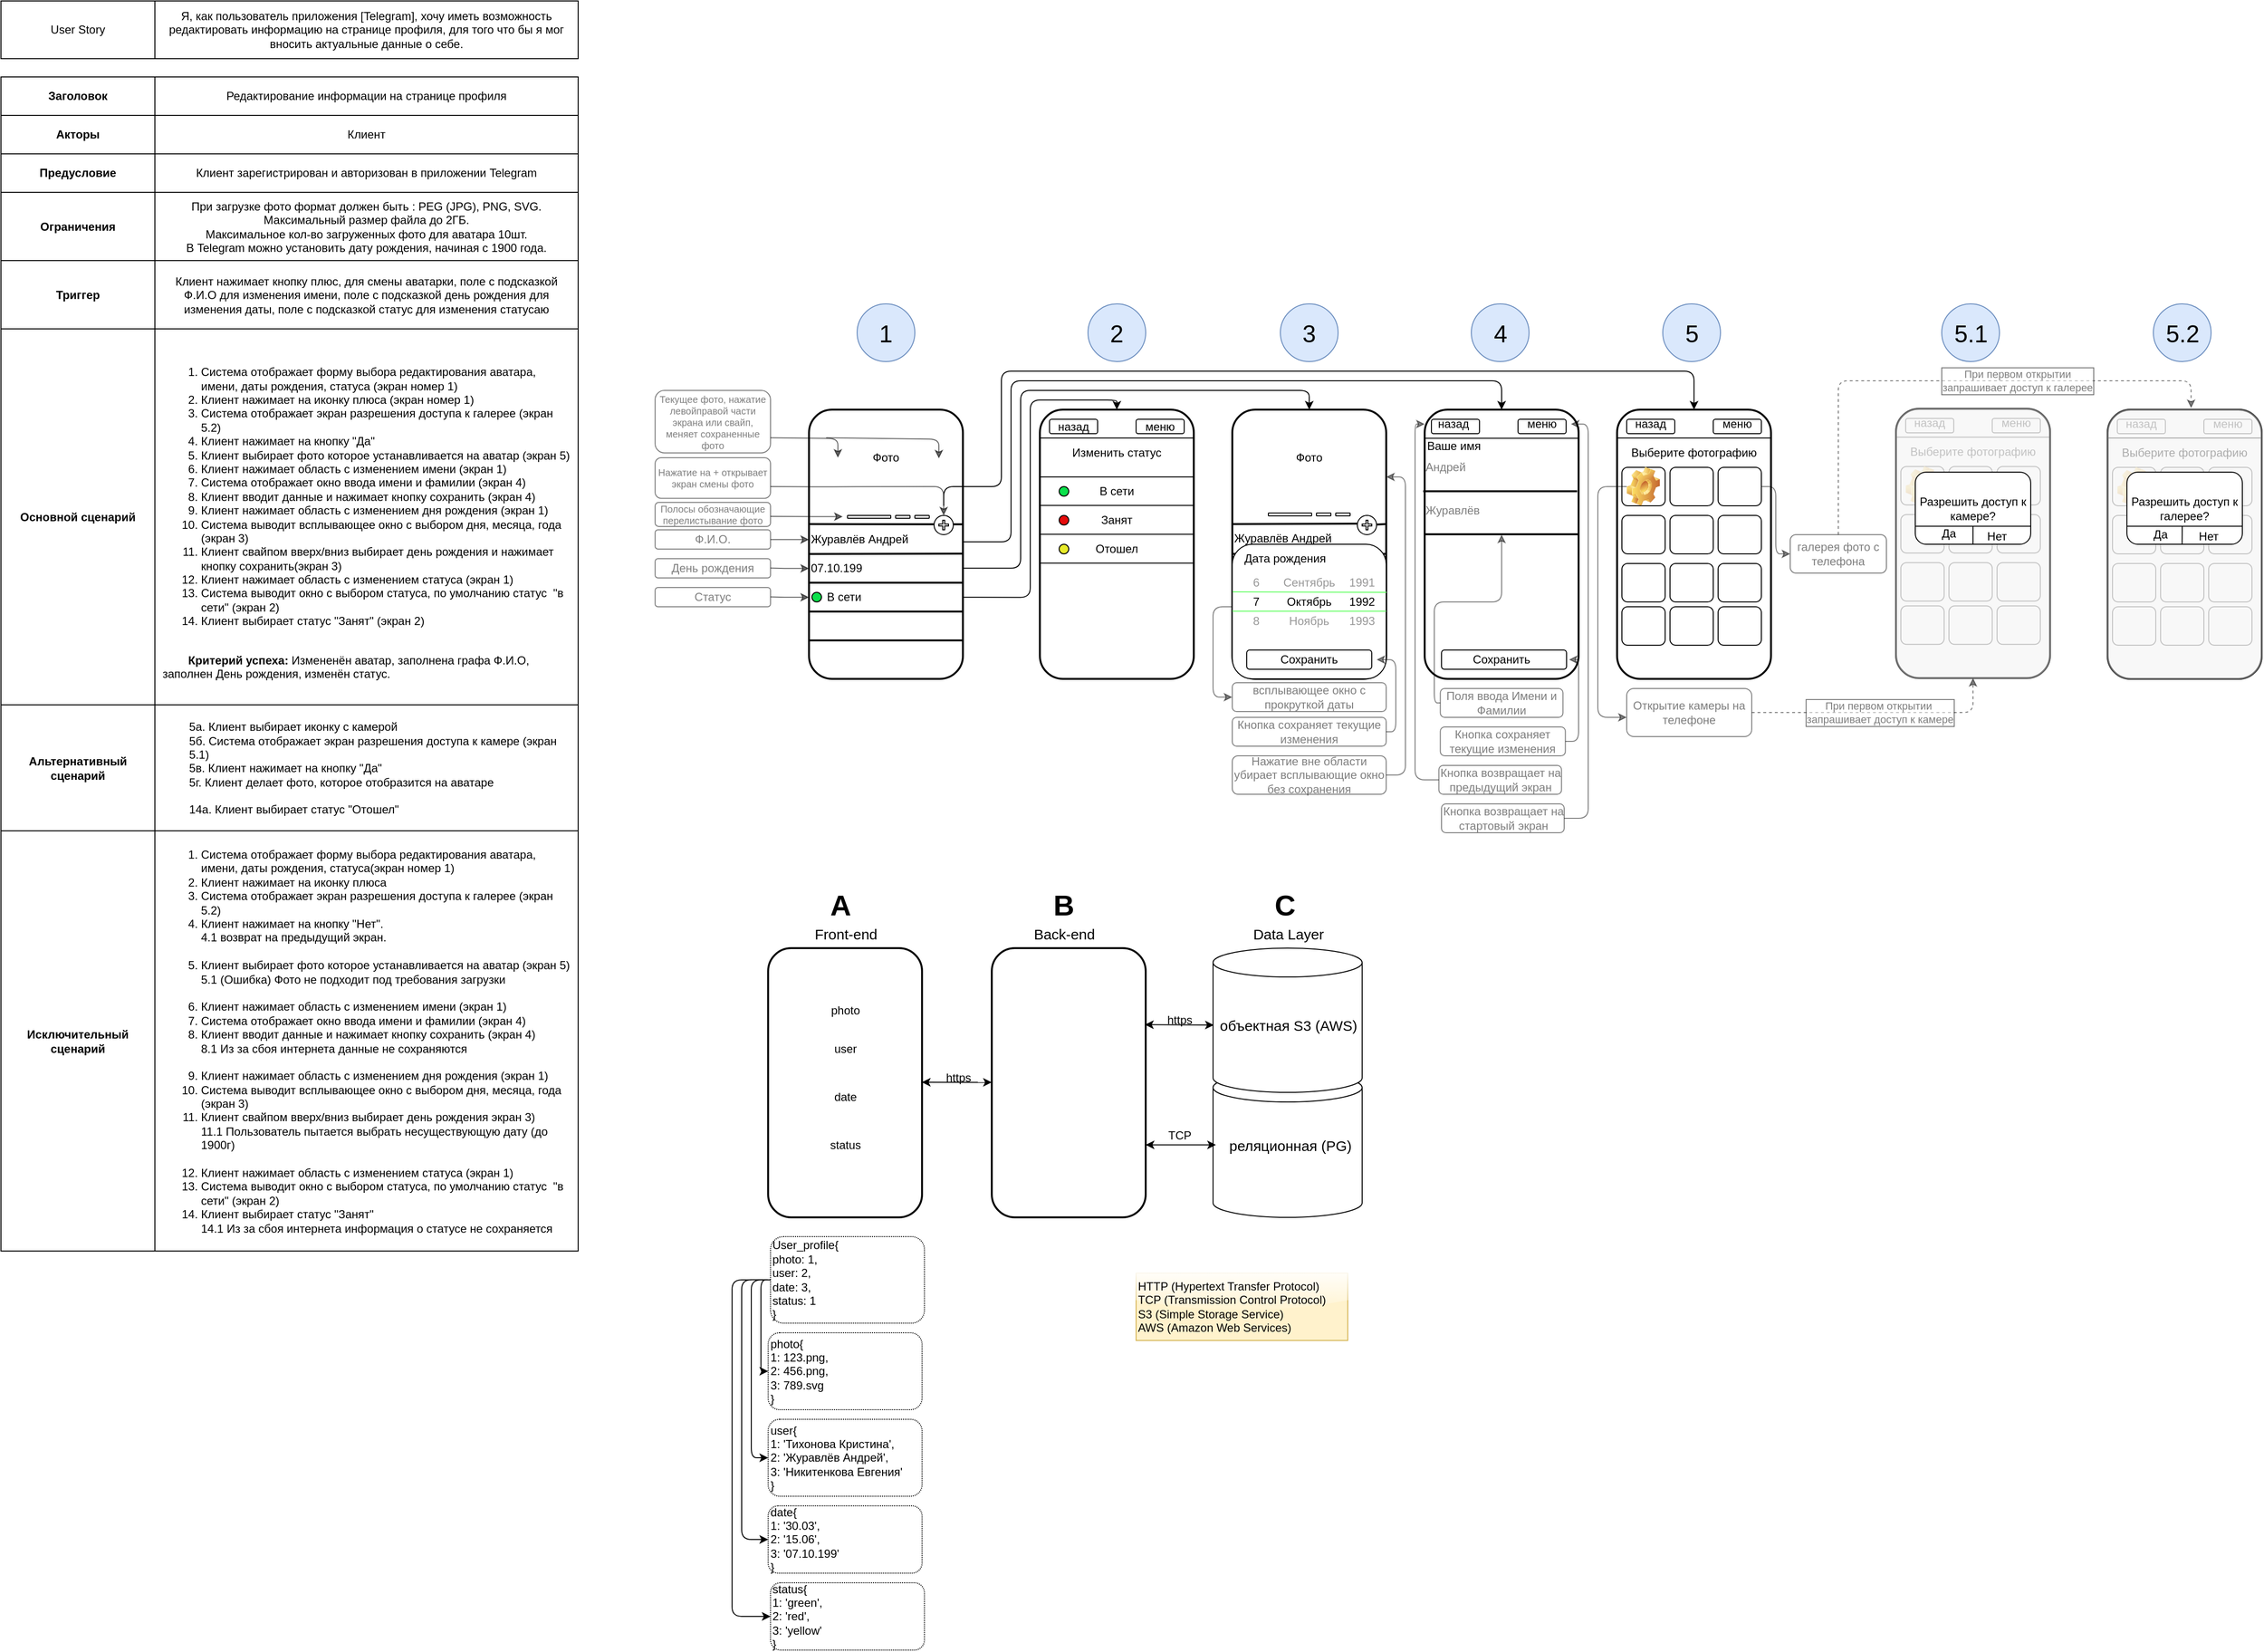 <mxfile version="24.8.3">
  <diagram id="Lje6DMlNvCupY5ZtMcvR" name="Страница — 8">
    <mxGraphModel dx="2125" dy="2053" grid="1" gridSize="10" guides="1" tooltips="1" connect="1" arrows="1" fold="1" page="1" pageScale="1" pageWidth="827" pageHeight="1169" math="0" shadow="0">
      <root>
        <mxCell id="0" />
        <mxCell id="1" parent="0" />
        <mxCell id="_e1KJcdVBe9hk6158_lA-1" value="" style="rounded=1;whiteSpace=wrap;html=1;strokeWidth=2;" parent="1" vertex="1">
          <mxGeometry x="40" y="80" width="160" height="280" as="geometry" />
        </mxCell>
        <mxCell id="_e1KJcdVBe9hk6158_lA-2" value="" style="rounded=1;whiteSpace=wrap;html=1;strokeWidth=2;" parent="1" vertex="1">
          <mxGeometry x="280" y="80" width="160" height="280" as="geometry" />
        </mxCell>
        <mxCell id="_e1KJcdVBe9hk6158_lA-3" value="" style="rounded=1;whiteSpace=wrap;html=1;strokeWidth=2;" parent="1" vertex="1">
          <mxGeometry x="480" y="80" width="160" height="280" as="geometry" />
        </mxCell>
        <mxCell id="_e1KJcdVBe9hk6158_lA-4" value="" style="rounded=1;whiteSpace=wrap;html=1;strokeWidth=2;" parent="1" vertex="1">
          <mxGeometry x="880" y="80" width="160" height="280" as="geometry" />
        </mxCell>
        <mxCell id="_e1KJcdVBe9hk6158_lA-5" value="" style="rounded=1;whiteSpace=wrap;html=1;strokeWidth=2;" parent="1" vertex="1">
          <mxGeometry x="680" y="80" width="160" height="280" as="geometry" />
        </mxCell>
        <mxCell id="VMyGJgccFkj8SDo7wibG-3" value="" style="endArrow=none;html=1;rounded=1;entryX=0.999;entryY=0.426;entryDx=0;entryDy=0;entryPerimeter=0;strokeWidth=2;" parent="1" target="_e1KJcdVBe9hk6158_lA-1" edge="1">
          <mxGeometry width="50" height="50" relative="1" as="geometry">
            <mxPoint x="40" y="199" as="sourcePoint" />
            <mxPoint x="230" y="180" as="targetPoint" />
          </mxGeometry>
        </mxCell>
        <mxCell id="VMyGJgccFkj8SDo7wibG-4" value="" style="ellipse;whiteSpace=wrap;html=1;rounded=1;" parent="1" vertex="1">
          <mxGeometry x="170" y="190" width="20" height="20" as="geometry" />
        </mxCell>
        <mxCell id="VMyGJgccFkj8SDo7wibG-6" value="" style="endArrow=none;html=1;rounded=1;strokeWidth=2;entryX=1.001;entryY=0.535;entryDx=0;entryDy=0;exitX=0.001;exitY=0.536;exitDx=0;exitDy=0;entryPerimeter=0;exitPerimeter=0;" parent="1" source="_e1KJcdVBe9hk6158_lA-1" target="_e1KJcdVBe9hk6158_lA-1" edge="1">
          <mxGeometry width="50" height="50" relative="1" as="geometry">
            <mxPoint x="40" y="260" as="sourcePoint" />
            <mxPoint x="90" y="210" as="targetPoint" />
          </mxGeometry>
        </mxCell>
        <mxCell id="VMyGJgccFkj8SDo7wibG-7" value="" style="endArrow=none;html=1;rounded=1;strokeWidth=2;entryX=1.001;entryY=0.535;entryDx=0;entryDy=0;exitX=0.001;exitY=0.536;exitDx=0;exitDy=0;entryPerimeter=0;exitPerimeter=0;" parent="1" edge="1">
          <mxGeometry width="50" height="50" relative="1" as="geometry">
            <mxPoint x="40" y="260" as="sourcePoint" />
            <mxPoint x="200" y="260" as="targetPoint" />
          </mxGeometry>
        </mxCell>
        <mxCell id="VMyGJgccFkj8SDo7wibG-8" value="" style="endArrow=none;html=1;rounded=1;strokeWidth=2;entryX=1;entryY=0.75;entryDx=0;entryDy=0;exitX=0.001;exitY=0.536;exitDx=0;exitDy=0;exitPerimeter=0;" parent="1" target="_e1KJcdVBe9hk6158_lA-1" edge="1">
          <mxGeometry width="50" height="50" relative="1" as="geometry">
            <mxPoint x="40" y="290" as="sourcePoint" />
            <mxPoint x="200" y="290" as="targetPoint" />
          </mxGeometry>
        </mxCell>
        <mxCell id="VMyGJgccFkj8SDo7wibG-10" value="Ф.И.О." style="text;html=1;align=center;verticalAlign=middle;whiteSpace=wrap;rounded=1;opacity=50;shadow=0;glass=0;imageAspect=1;fillColor=none;fillStyle=auto;strokeColor=default;labelBackgroundColor=none;fontSize=12;textOpacity=50;strokeWidth=1;" parent="1" vertex="1">
          <mxGeometry x="-120" y="205" width="120" height="20" as="geometry" />
        </mxCell>
        <mxCell id="VMyGJgccFkj8SDo7wibG-11" value="День рождения" style="text;html=1;align=center;verticalAlign=middle;whiteSpace=wrap;rounded=1;opacity=50;shadow=0;glass=0;imageAspect=1;fillColor=none;fillStyle=auto;strokeColor=default;labelBackgroundColor=none;fontSize=12;textOpacity=50;strokeWidth=1;" parent="1" vertex="1">
          <mxGeometry x="-120" y="235" width="120" height="20" as="geometry" />
        </mxCell>
        <mxCell id="VMyGJgccFkj8SDo7wibG-12" value="Статус" style="text;html=1;align=center;verticalAlign=middle;whiteSpace=wrap;rounded=1;opacity=50;shadow=0;glass=0;imageAspect=1;fillColor=none;fillStyle=auto;strokeColor=default;labelBackgroundColor=none;fontSize=12;textOpacity=50;strokeWidth=1;" parent="1" vertex="1">
          <mxGeometry x="-120" y="265" width="120" height="20" as="geometry" />
        </mxCell>
        <mxCell id="VMyGJgccFkj8SDo7wibG-13" value="" style="endArrow=none;html=1;rounded=1;strokeWidth=2;entryX=1;entryY=0.75;entryDx=0;entryDy=0;exitX=0.001;exitY=0.536;exitDx=0;exitDy=0;exitPerimeter=0;" parent="1" edge="1">
          <mxGeometry width="50" height="50" relative="1" as="geometry">
            <mxPoint x="40" y="320" as="sourcePoint" />
            <mxPoint x="200" y="320" as="targetPoint" />
          </mxGeometry>
        </mxCell>
        <mxCell id="VMyGJgccFkj8SDo7wibG-18" value="Фото" style="text;html=1;align=center;verticalAlign=middle;whiteSpace=wrap;rounded=1;" parent="1" vertex="1">
          <mxGeometry x="40" y="110" width="160" height="40" as="geometry" />
        </mxCell>
        <mxCell id="VMyGJgccFkj8SDo7wibG-19" value="" style="shape=cross;whiteSpace=wrap;html=1;rounded=1;" parent="1" vertex="1">
          <mxGeometry x="175" y="195" width="10" height="10" as="geometry" />
        </mxCell>
        <mxCell id="VMyGJgccFkj8SDo7wibG-20" value="" style="endArrow=classic;html=1;rounded=1;exitX=0.998;exitY=0.697;exitDx=0;exitDy=0;exitPerimeter=0;entryX=0.5;entryY=0;entryDx=0;entryDy=0;edgeStyle=orthogonalEdgeStyle;" parent="1" source="_e1KJcdVBe9hk6158_lA-1" target="_e1KJcdVBe9hk6158_lA-2" edge="1">
          <mxGeometry width="50" height="50" relative="1" as="geometry">
            <mxPoint x="230" y="280" as="sourcePoint" />
            <mxPoint x="280" y="230" as="targetPoint" />
            <Array as="points">
              <mxPoint x="270" y="275" />
              <mxPoint x="270" y="70" />
              <mxPoint x="360" y="70" />
            </Array>
          </mxGeometry>
        </mxCell>
        <mxCell id="VMyGJgccFkj8SDo7wibG-21" value="" style="endArrow=classic;html=1;rounded=1;exitX=1.003;exitY=0.589;exitDx=0;exitDy=0;exitPerimeter=0;entryX=0.5;entryY=0;entryDx=0;entryDy=0;edgeStyle=orthogonalEdgeStyle;" parent="1" source="_e1KJcdVBe9hk6158_lA-1" target="_e1KJcdVBe9hk6158_lA-3" edge="1">
          <mxGeometry width="50" height="50" relative="1" as="geometry">
            <mxPoint x="340" y="260" as="sourcePoint" />
            <mxPoint x="390" y="210" as="targetPoint" />
            <Array as="points">
              <mxPoint x="260" y="245" />
              <mxPoint x="260" y="60" />
              <mxPoint x="560" y="60" />
            </Array>
          </mxGeometry>
        </mxCell>
        <mxCell id="VMyGJgccFkj8SDo7wibG-22" value="" style="endArrow=classic;html=1;rounded=1;edgeStyle=orthogonalEdgeStyle;exitX=1.003;exitY=0.491;exitDx=0;exitDy=0;exitPerimeter=0;" parent="1" source="_e1KJcdVBe9hk6158_lA-1" edge="1">
          <mxGeometry width="50" height="50" relative="1" as="geometry">
            <mxPoint x="200" y="210" as="sourcePoint" />
            <mxPoint x="760" y="80" as="targetPoint" />
            <Array as="points">
              <mxPoint x="250" y="218" />
              <mxPoint x="250" y="50" />
              <mxPoint x="760" y="50" />
            </Array>
          </mxGeometry>
        </mxCell>
        <mxCell id="VMyGJgccFkj8SDo7wibG-23" value="" style="endArrow=classic;html=1;rounded=1;entryX=0.5;entryY=0;entryDx=0;entryDy=0;edgeStyle=orthogonalEdgeStyle;" parent="1" target="_e1KJcdVBe9hk6158_lA-4" edge="1">
          <mxGeometry width="50" height="50" relative="1" as="geometry">
            <mxPoint x="180" y="180" as="sourcePoint" />
            <mxPoint x="590" y="160" as="targetPoint" />
            <Array as="points">
              <mxPoint x="180" y="160" />
              <mxPoint x="240" y="160" />
              <mxPoint x="240" y="40" />
              <mxPoint x="960" y="40" />
            </Array>
          </mxGeometry>
        </mxCell>
        <mxCell id="VMyGJgccFkj8SDo7wibG-24" value="" style="endArrow=none;html=1;rounded=1;strokeWidth=2;entryX=1.001;entryY=0.535;entryDx=0;entryDy=0;exitX=0.001;exitY=0.536;exitDx=0;exitDy=0;entryPerimeter=0;exitPerimeter=0;" parent="1" edge="1">
          <mxGeometry width="50" height="50" relative="1" as="geometry">
            <mxPoint x="678.5" y="164.84" as="sourcePoint" />
            <mxPoint x="838.5" y="164.84" as="targetPoint" />
          </mxGeometry>
        </mxCell>
        <mxCell id="VMyGJgccFkj8SDo7wibG-25" value="" style="endArrow=none;html=1;rounded=1;strokeWidth=1;entryX=1.001;entryY=0.535;entryDx=0;entryDy=0;exitX=0.001;exitY=0.536;exitDx=0;exitDy=0;entryPerimeter=0;exitPerimeter=0;" parent="1" edge="1">
          <mxGeometry width="50" height="50" relative="1" as="geometry">
            <mxPoint x="680" y="109.74" as="sourcePoint" />
            <mxPoint x="840" y="109.74" as="targetPoint" />
          </mxGeometry>
        </mxCell>
        <mxCell id="VMyGJgccFkj8SDo7wibG-26" value="" style="endArrow=none;html=1;rounded=1;strokeWidth=1;entryX=1.001;entryY=0.535;entryDx=0;entryDy=0;exitX=0.001;exitY=0.536;exitDx=0;exitDy=0;entryPerimeter=0;exitPerimeter=0;" parent="1" edge="1">
          <mxGeometry width="50" height="50" relative="1" as="geometry">
            <mxPoint x="880" y="109.5" as="sourcePoint" />
            <mxPoint x="1040" y="109.5" as="targetPoint" />
          </mxGeometry>
        </mxCell>
        <mxCell id="VMyGJgccFkj8SDo7wibG-28" value="" style="endArrow=none;html=1;rounded=1;strokeWidth=1;entryX=1.001;entryY=0.535;entryDx=0;entryDy=0;exitX=0.001;exitY=0.536;exitDx=0;exitDy=0;entryPerimeter=0;exitPerimeter=0;" parent="1" edge="1">
          <mxGeometry width="50" height="50" relative="1" as="geometry">
            <mxPoint x="280" y="109.5" as="sourcePoint" />
            <mxPoint x="440" y="109.5" as="targetPoint" />
          </mxGeometry>
        </mxCell>
        <mxCell id="thvyQx_tScQWish0BXyK-1" value="" style="rounded=1;whiteSpace=wrap;html=1;" parent="1" vertex="1">
          <mxGeometry x="290" y="90" width="50" height="15" as="geometry" />
        </mxCell>
        <mxCell id="thvyQx_tScQWish0BXyK-2" value="назад" style="text;html=1;align=center;verticalAlign=middle;whiteSpace=wrap;rounded=1;" parent="1" vertex="1">
          <mxGeometry x="285" y="82.5" width="60" height="30" as="geometry" />
        </mxCell>
        <mxCell id="thvyQx_tScQWish0BXyK-5" value="" style="rounded=1;whiteSpace=wrap;html=1;" parent="1" vertex="1">
          <mxGeometry x="380" y="90" width="50" height="15" as="geometry" />
        </mxCell>
        <mxCell id="thvyQx_tScQWish0BXyK-8" value="" style="rounded=1;whiteSpace=wrap;html=1;" parent="1" vertex="1">
          <mxGeometry x="687" y="90" width="50" height="15" as="geometry" />
        </mxCell>
        <mxCell id="thvyQx_tScQWish0BXyK-9" value="" style="rounded=1;whiteSpace=wrap;html=1;" parent="1" vertex="1">
          <mxGeometry x="777" y="90" width="50" height="15" as="geometry" />
        </mxCell>
        <mxCell id="thvyQx_tScQWish0BXyK-10" value="" style="rounded=1;whiteSpace=wrap;html=1;" parent="1" vertex="1">
          <mxGeometry x="890" y="90" width="50" height="15" as="geometry" />
        </mxCell>
        <mxCell id="thvyQx_tScQWish0BXyK-11" value="" style="rounded=1;whiteSpace=wrap;html=1;" parent="1" vertex="1">
          <mxGeometry x="980" y="90" width="50" height="15" as="geometry" />
        </mxCell>
        <mxCell id="thvyQx_tScQWish0BXyK-12" value="назад" style="text;html=1;align=center;verticalAlign=middle;whiteSpace=wrap;rounded=1;" parent="1" vertex="1">
          <mxGeometry x="680" y="80" width="60" height="30" as="geometry" />
        </mxCell>
        <mxCell id="thvyQx_tScQWish0BXyK-13" value="назад" style="text;html=1;align=center;verticalAlign=middle;whiteSpace=wrap;rounded=1;" parent="1" vertex="1">
          <mxGeometry x="885" y="80" width="60" height="30" as="geometry" />
        </mxCell>
        <mxCell id="thvyQx_tScQWish0BXyK-15" value="меню" style="text;html=1;align=center;verticalAlign=middle;whiteSpace=wrap;rounded=1;" parent="1" vertex="1">
          <mxGeometry x="375" y="82.5" width="60" height="30" as="geometry" />
        </mxCell>
        <mxCell id="thvyQx_tScQWish0BXyK-17" value="меню" style="text;html=1;align=center;verticalAlign=middle;whiteSpace=wrap;rounded=1;" parent="1" vertex="1">
          <mxGeometry x="772" y="80" width="60" height="30" as="geometry" />
        </mxCell>
        <mxCell id="thvyQx_tScQWish0BXyK-18" value="меню" style="text;html=1;align=center;verticalAlign=middle;whiteSpace=wrap;rounded=1;" parent="1" vertex="1">
          <mxGeometry x="975" y="80" width="60" height="30" as="geometry" />
        </mxCell>
        <mxCell id="thvyQx_tScQWish0BXyK-20" value="Андрей" style="text;html=1;align=left;verticalAlign=middle;whiteSpace=wrap;rounded=1;textOpacity=50;" parent="1" vertex="1">
          <mxGeometry x="678.5" y="120" width="160" height="40" as="geometry" />
        </mxCell>
        <mxCell id="thvyQx_tScQWish0BXyK-21" value="" style="endArrow=none;html=1;rounded=1;entryX=0.999;entryY=0.426;entryDx=0;entryDy=0;entryPerimeter=0;strokeWidth=2;" parent="1" source="thvyQx_tScQWish0BXyK-31" edge="1">
          <mxGeometry width="50" height="50" relative="1" as="geometry">
            <mxPoint x="480" y="199" as="sourcePoint" />
            <mxPoint x="640" y="199" as="targetPoint" />
          </mxGeometry>
        </mxCell>
        <mxCell id="thvyQx_tScQWish0BXyK-22" value="" style="endArrow=none;html=1;rounded=1;strokeWidth=2;entryX=1.001;entryY=0.535;entryDx=0;entryDy=0;exitX=0.001;exitY=0.536;exitDx=0;exitDy=0;entryPerimeter=0;exitPerimeter=0;" parent="1" edge="1">
          <mxGeometry width="50" height="50" relative="1" as="geometry">
            <mxPoint x="480" y="230" as="sourcePoint" />
            <mxPoint x="640" y="230" as="targetPoint" />
          </mxGeometry>
        </mxCell>
        <mxCell id="thvyQx_tScQWish0BXyK-23" value="" style="endArrow=none;html=1;rounded=1;strokeWidth=2;entryX=1.001;entryY=0.535;entryDx=0;entryDy=0;exitX=0.001;exitY=0.536;exitDx=0;exitDy=0;entryPerimeter=0;exitPerimeter=0;" parent="1" edge="1">
          <mxGeometry width="50" height="50" relative="1" as="geometry">
            <mxPoint x="480" y="260" as="sourcePoint" />
            <mxPoint x="640" y="260" as="targetPoint" />
          </mxGeometry>
        </mxCell>
        <mxCell id="thvyQx_tScQWish0BXyK-24" value="" style="endArrow=none;html=1;rounded=1;strokeWidth=2;entryX=1;entryY=0.75;entryDx=0;entryDy=0;exitX=0.001;exitY=0.536;exitDx=0;exitDy=0;exitPerimeter=0;" parent="1" edge="1">
          <mxGeometry width="50" height="50" relative="1" as="geometry">
            <mxPoint x="480" y="290" as="sourcePoint" />
            <mxPoint x="640" y="290" as="targetPoint" />
          </mxGeometry>
        </mxCell>
        <mxCell id="thvyQx_tScQWish0BXyK-26" value="Возраст" style="text;html=1;align=center;verticalAlign=middle;whiteSpace=wrap;rounded=1;" parent="1" vertex="1">
          <mxGeometry x="480" y="230" width="100" height="30" as="geometry" />
        </mxCell>
        <mxCell id="thvyQx_tScQWish0BXyK-27" value="Статус" style="text;html=1;align=center;verticalAlign=middle;whiteSpace=wrap;rounded=1;" parent="1" vertex="1">
          <mxGeometry x="480" y="260" width="100" height="30" as="geometry" />
        </mxCell>
        <mxCell id="thvyQx_tScQWish0BXyK-28" value="" style="endArrow=none;html=1;rounded=1;strokeWidth=2;entryX=1;entryY=0.75;entryDx=0;entryDy=0;exitX=0.001;exitY=0.536;exitDx=0;exitDy=0;exitPerimeter=0;" parent="1" edge="1">
          <mxGeometry width="50" height="50" relative="1" as="geometry">
            <mxPoint x="480" y="320" as="sourcePoint" />
            <mxPoint x="640" y="320" as="targetPoint" />
          </mxGeometry>
        </mxCell>
        <mxCell id="thvyQx_tScQWish0BXyK-29" value="Фото" style="text;html=1;align=center;verticalAlign=middle;whiteSpace=wrap;rounded=1;" parent="1" vertex="1">
          <mxGeometry x="480" y="110" width="160" height="40" as="geometry" />
        </mxCell>
        <mxCell id="thvyQx_tScQWish0BXyK-33" value="" style="endArrow=none;html=1;rounded=1;entryX=0.999;entryY=0.426;entryDx=0;entryDy=0;entryPerimeter=0;strokeWidth=2;" parent="1" target="thvyQx_tScQWish0BXyK-31" edge="1">
          <mxGeometry width="50" height="50" relative="1" as="geometry">
            <mxPoint x="480" y="199" as="sourcePoint" />
            <mxPoint x="640" y="199" as="targetPoint" />
          </mxGeometry>
        </mxCell>
        <mxCell id="thvyQx_tScQWish0BXyK-31" value="" style="ellipse;whiteSpace=wrap;html=1;rounded=1;" parent="1" vertex="1">
          <mxGeometry x="610" y="190" width="20" height="20" as="geometry" />
        </mxCell>
        <mxCell id="thvyQx_tScQWish0BXyK-38" value="" style="shape=cross;whiteSpace=wrap;html=1;rounded=1;" parent="1" vertex="1">
          <mxGeometry x="615" y="195" width="10" height="10" as="geometry" />
        </mxCell>
        <mxCell id="thvyQx_tScQWish0BXyK-39" value="" style="rounded=1;whiteSpace=wrap;html=1;" parent="1" vertex="1">
          <mxGeometry x="480" y="220" width="160" height="140" as="geometry" />
        </mxCell>
        <mxCell id="thvyQx_tScQWish0BXyK-40" value="Дата рождения" style="text;html=1;align=center;verticalAlign=middle;whiteSpace=wrap;rounded=1;" parent="1" vertex="1">
          <mxGeometry x="480" y="220" width="110" height="30" as="geometry" />
        </mxCell>
        <mxCell id="thvyQx_tScQWish0BXyK-41" value="" style="endArrow=none;html=1;rounded=1;entryX=1.002;entryY=0.357;entryDx=0;entryDy=0;entryPerimeter=0;exitX=0.002;exitY=0.354;exitDx=0;exitDy=0;exitPerimeter=0;strokeColor=#66FF66;" parent="1" source="thvyQx_tScQWish0BXyK-39" target="thvyQx_tScQWish0BXyK-39" edge="1">
          <mxGeometry width="50" height="50" relative="1" as="geometry">
            <mxPoint x="360" y="180" as="sourcePoint" />
            <mxPoint x="410" y="130" as="targetPoint" />
          </mxGeometry>
        </mxCell>
        <mxCell id="thvyQx_tScQWish0BXyK-43" value="" style="endArrow=none;html=1;rounded=1;entryX=1.002;entryY=0.357;entryDx=0;entryDy=0;entryPerimeter=0;exitX=0.002;exitY=0.354;exitDx=0;exitDy=0;exitPerimeter=0;strokeColor=#66FF66;" parent="1" edge="1">
          <mxGeometry width="50" height="50" relative="1" as="geometry">
            <mxPoint x="480" y="289.66" as="sourcePoint" />
            <mxPoint x="640" y="289.66" as="targetPoint" />
          </mxGeometry>
        </mxCell>
        <mxCell id="thvyQx_tScQWish0BXyK-44" value="" style="rounded=1;whiteSpace=wrap;html=1;" parent="1" vertex="1">
          <mxGeometry x="495" y="330" width="130" height="20" as="geometry" />
        </mxCell>
        <mxCell id="thvyQx_tScQWish0BXyK-45" value="Сохранить" style="text;html=1;align=center;verticalAlign=middle;whiteSpace=wrap;rounded=1;" parent="1" vertex="1">
          <mxGeometry x="490" y="325" width="140" height="30" as="geometry" />
        </mxCell>
        <mxCell id="thvyQx_tScQWish0BXyK-46" value="7" style="text;html=1;align=center;verticalAlign=middle;whiteSpace=wrap;rounded=1;" parent="1" vertex="1">
          <mxGeometry x="480" y="270" width="50" height="20" as="geometry" />
        </mxCell>
        <mxCell id="thvyQx_tScQWish0BXyK-47" value="1992&lt;span style=&quot;color: rgba(0, 0, 0, 0); font-family: monospace; font-size: 0px; text-align: start; text-wrap: nowrap;&quot;&gt;%3CmxGraphModel%3E%3Croot%3E%3CmxCell%20id%3D%220%22%2F%3E%3CmxCell%20id%3D%221%22%20parent%3D%220%22%2F%3E%3CmxCell%20id%3D%222%22%20value%3D%227%22%20style%3D%22text%3Bhtml%3D1%3Balign%3Dcenter%3BverticalAlign%3Dmiddle%3BwhiteSpace%3Dwrap%3Brounded%3D0%3B%22%20vertex%3D%221%22%20parent%3D%221%22%3E%3CmxGeometry%20x%3D%22480%22%20y%3D%22270%22%20width%3D%2250%22%20height%3D%2220%22%20as%3D%22geometry%22%2F%3E%3C%2FmxCell%3E%3C%2Froot%3E%3C%2FmxGraphModel%3E&lt;/span&gt;" style="text;html=1;align=center;verticalAlign=middle;whiteSpace=wrap;rounded=1;" parent="1" vertex="1">
          <mxGeometry x="590" y="270" width="50" height="20" as="geometry" />
        </mxCell>
        <mxCell id="thvyQx_tScQWish0BXyK-48" value="Октябрь" style="text;html=1;align=center;verticalAlign=middle;whiteSpace=wrap;rounded=1;" parent="1" vertex="1">
          <mxGeometry x="535" y="270" width="50" height="20" as="geometry" />
        </mxCell>
        <mxCell id="thvyQx_tScQWish0BXyK-49" value="Выберите фотографию" style="text;html=1;align=center;verticalAlign=middle;whiteSpace=wrap;rounded=1;" parent="1" vertex="1">
          <mxGeometry x="880" y="110" width="160" height="30" as="geometry" />
        </mxCell>
        <mxCell id="thvyQx_tScQWish0BXyK-51" value="" style="rounded=1;whiteSpace=wrap;html=1;" parent="1" vertex="1">
          <mxGeometry x="935" y="140" width="45" height="40" as="geometry" />
        </mxCell>
        <mxCell id="thvyQx_tScQWish0BXyK-52" value="" style="rounded=1;whiteSpace=wrap;html=1;" parent="1" vertex="1">
          <mxGeometry x="985" y="140" width="45" height="40" as="geometry" />
        </mxCell>
        <mxCell id="thvyQx_tScQWish0BXyK-53" value="" style="rounded=1;whiteSpace=wrap;html=1;" parent="1" vertex="1">
          <mxGeometry x="885" y="190" width="45" height="40" as="geometry" />
        </mxCell>
        <mxCell id="thvyQx_tScQWish0BXyK-54" value="" style="rounded=1;whiteSpace=wrap;html=1;" parent="1" vertex="1">
          <mxGeometry x="935" y="190" width="45" height="40" as="geometry" />
        </mxCell>
        <mxCell id="thvyQx_tScQWish0BXyK-55" value="" style="rounded=1;whiteSpace=wrap;html=1;" parent="1" vertex="1">
          <mxGeometry x="985" y="190" width="45" height="40" as="geometry" />
        </mxCell>
        <mxCell id="thvyQx_tScQWish0BXyK-56" value="" style="rounded=1;whiteSpace=wrap;html=1;" parent="1" vertex="1">
          <mxGeometry x="885" y="240" width="45" height="40" as="geometry" />
        </mxCell>
        <mxCell id="thvyQx_tScQWish0BXyK-57" value="" style="rounded=1;whiteSpace=wrap;html=1;" parent="1" vertex="1">
          <mxGeometry x="935" y="240" width="45" height="40" as="geometry" />
        </mxCell>
        <mxCell id="thvyQx_tScQWish0BXyK-58" value="" style="rounded=1;whiteSpace=wrap;html=1;" parent="1" vertex="1">
          <mxGeometry x="985" y="240" width="45" height="40" as="geometry" />
        </mxCell>
        <mxCell id="thvyQx_tScQWish0BXyK-59" value="" style="rounded=1;whiteSpace=wrap;html=1;" parent="1" vertex="1">
          <mxGeometry x="885" y="285" width="45" height="40" as="geometry" />
        </mxCell>
        <mxCell id="thvyQx_tScQWish0BXyK-60" value="" style="rounded=1;whiteSpace=wrap;html=1;" parent="1" vertex="1">
          <mxGeometry x="935" y="285" width="45" height="40" as="geometry" />
        </mxCell>
        <mxCell id="thvyQx_tScQWish0BXyK-61" value="" style="rounded=1;whiteSpace=wrap;html=1;" parent="1" vertex="1">
          <mxGeometry x="985" y="285" width="45" height="40" as="geometry" />
        </mxCell>
        <mxCell id="thvyQx_tScQWish0BXyK-65" style="edgeStyle=orthogonalEdgeStyle;rounded=1;orthogonalLoop=1;jettySize=auto;html=1;exitX=0.5;exitY=1;exitDx=0;exitDy=0;" parent="1" edge="1">
          <mxGeometry relative="1" as="geometry">
            <mxPoint x="957.5" y="360" as="sourcePoint" />
            <mxPoint x="957.5" y="360" as="targetPoint" />
          </mxGeometry>
        </mxCell>
        <mxCell id="thvyQx_tScQWish0BXyK-68" value="Изменить статус" style="text;html=1;align=center;verticalAlign=middle;whiteSpace=wrap;rounded=1;" parent="1" vertex="1">
          <mxGeometry x="280" y="110" width="160" height="30" as="geometry" />
        </mxCell>
        <mxCell id="thvyQx_tScQWish0BXyK-69" value="" style="endArrow=none;html=1;rounded=1;strokeWidth=1;entryX=1.001;entryY=0.535;entryDx=0;entryDy=0;exitX=0.001;exitY=0.536;exitDx=0;exitDy=0;entryPerimeter=0;exitPerimeter=0;" parent="1" edge="1">
          <mxGeometry width="50" height="50" relative="1" as="geometry">
            <mxPoint x="280" y="150.0" as="sourcePoint" />
            <mxPoint x="440" y="150.0" as="targetPoint" />
          </mxGeometry>
        </mxCell>
        <mxCell id="thvyQx_tScQWish0BXyK-70" value="" style="endArrow=none;html=1;rounded=1;strokeWidth=1;entryX=1.001;entryY=0.535;entryDx=0;entryDy=0;exitX=0.001;exitY=0.536;exitDx=0;exitDy=0;entryPerimeter=0;exitPerimeter=0;" parent="1" edge="1">
          <mxGeometry width="50" height="50" relative="1" as="geometry">
            <mxPoint x="280" y="179.62" as="sourcePoint" />
            <mxPoint x="440" y="179.62" as="targetPoint" />
          </mxGeometry>
        </mxCell>
        <mxCell id="thvyQx_tScQWish0BXyK-71" value="" style="endArrow=none;html=1;rounded=1;strokeWidth=1;entryX=1.001;entryY=0.535;entryDx=0;entryDy=0;exitX=0.001;exitY=0.536;exitDx=0;exitDy=0;entryPerimeter=0;exitPerimeter=0;" parent="1" edge="1">
          <mxGeometry width="50" height="50" relative="1" as="geometry">
            <mxPoint x="280" y="209.62" as="sourcePoint" />
            <mxPoint x="440" y="209.62" as="targetPoint" />
          </mxGeometry>
        </mxCell>
        <mxCell id="thvyQx_tScQWish0BXyK-72" value="" style="endArrow=none;html=1;rounded=1;strokeWidth=1;entryX=1.001;entryY=0.535;entryDx=0;entryDy=0;exitX=0.001;exitY=0.536;exitDx=0;exitDy=0;entryPerimeter=0;exitPerimeter=0;" parent="1" edge="1">
          <mxGeometry width="50" height="50" relative="1" as="geometry">
            <mxPoint x="280" y="239.62" as="sourcePoint" />
            <mxPoint x="440" y="239.62" as="targetPoint" />
          </mxGeometry>
        </mxCell>
        <mxCell id="thvyQx_tScQWish0BXyK-74" value="В сети" style="text;html=1;align=center;verticalAlign=middle;whiteSpace=wrap;rounded=1;" parent="1" vertex="1">
          <mxGeometry x="280" y="150" width="160" height="30" as="geometry" />
        </mxCell>
        <mxCell id="thvyQx_tScQWish0BXyK-75" value="Занят" style="text;html=1;align=center;verticalAlign=middle;whiteSpace=wrap;rounded=1;" parent="1" vertex="1">
          <mxGeometry x="280" y="180" width="160" height="30" as="geometry" />
        </mxCell>
        <mxCell id="thvyQx_tScQWish0BXyK-76" value="Отошел" style="text;html=1;align=center;verticalAlign=middle;whiteSpace=wrap;rounded=1;" parent="1" vertex="1">
          <mxGeometry x="280" y="210" width="160" height="30" as="geometry" />
        </mxCell>
        <mxCell id="thvyQx_tScQWish0BXyK-77" value="" style="ellipse;whiteSpace=wrap;html=1;aspect=fixed;fillColor=#0be04b;rounded=1;" parent="1" vertex="1">
          <mxGeometry x="300" y="160" width="10" height="10" as="geometry" />
        </mxCell>
        <mxCell id="thvyQx_tScQWish0BXyK-78" value="" style="ellipse;whiteSpace=wrap;html=1;aspect=fixed;fillColor=#e50b0b;rounded=1;" parent="1" vertex="1">
          <mxGeometry x="300" y="190" width="10" height="10" as="geometry" />
        </mxCell>
        <mxCell id="thvyQx_tScQWish0BXyK-79" value="" style="ellipse;whiteSpace=wrap;html=1;aspect=fixed;fillColor=#e7ea2a;rounded=1;" parent="1" vertex="1">
          <mxGeometry x="300" y="220" width="10" height="10" as="geometry" />
        </mxCell>
        <mxCell id="RjUXodaIBKGJmNk2L-q7-1" value="всплывающее окно с прокруткой даты" style="text;html=1;align=center;verticalAlign=middle;whiteSpace=wrap;rounded=1;opacity=50;textOpacity=50;strokeColor=default;" parent="1" vertex="1">
          <mxGeometry x="480" y="364" width="160" height="30" as="geometry" />
        </mxCell>
        <mxCell id="RjUXodaIBKGJmNk2L-q7-2" value="" style="endArrow=classic;html=1;rounded=1;exitX=0;exitY=1;exitDx=0;exitDy=0;edgeStyle=orthogonalEdgeStyle;opacity=50;textOpacity=50;entryX=0;entryY=0.5;entryDx=0;entryDy=0;" parent="1" target="RjUXodaIBKGJmNk2L-q7-1" edge="1">
          <mxGeometry width="50" height="50" relative="1" as="geometry">
            <mxPoint x="480" y="285" as="sourcePoint" />
            <mxPoint x="460" y="380" as="targetPoint" />
            <Array as="points">
              <mxPoint x="460" y="285" />
              <mxPoint x="460" y="379" />
            </Array>
          </mxGeometry>
        </mxCell>
        <mxCell id="thvyQx_tScQWish0BXyK-50" value="" style="rounded=1;whiteSpace=wrap;html=1;" parent="1" vertex="1">
          <mxGeometry x="885" y="140" width="45" height="40" as="geometry" />
        </mxCell>
        <mxCell id="RjUXodaIBKGJmNk2L-q7-3" value="" style="endArrow=classic;html=1;rounded=1;edgeStyle=orthogonalEdgeStyle;opacity=50;textOpacity=50;" parent="1" edge="1">
          <mxGeometry width="50" height="50" relative="1" as="geometry">
            <mxPoint x="890" y="160" as="sourcePoint" />
            <mxPoint x="890" y="400" as="targetPoint" />
            <Array as="points">
              <mxPoint x="860" y="160" />
              <mxPoint x="860" y="400" />
            </Array>
          </mxGeometry>
        </mxCell>
        <mxCell id="RjUXodaIBKGJmNk2L-q7-4" value="" style="shape=image;html=1;verticalLabelPosition=bottom;verticalAlign=top;imageAspect=1;aspect=fixed;image=img/clipart/Gear_128x128.png;rounded=1;" parent="1" vertex="1">
          <mxGeometry x="890" y="139.5" width="34.52" height="40.5" as="geometry" />
        </mxCell>
        <mxCell id="RjUXodaIBKGJmNk2L-q7-5" value="Открытие камеры на телефоне" style="text;html=1;align=center;verticalAlign=middle;whiteSpace=wrap;rounded=1;opacity=50;textOpacity=50;strokeColor=default;" parent="1" vertex="1">
          <mxGeometry x="890" y="370" width="130" height="50" as="geometry" />
        </mxCell>
        <mxCell id="RjUXodaIBKGJmNk2L-q7-6" value="галерея фото с телефона" style="text;html=1;align=center;verticalAlign=middle;whiteSpace=wrap;rounded=1;opacity=50;textOpacity=50;strokeColor=default;" parent="1" vertex="1">
          <mxGeometry x="1060" y="210" width="100" height="40" as="geometry" />
        </mxCell>
        <mxCell id="RjUXodaIBKGJmNk2L-q7-8" value="" style="endArrow=classic;html=1;rounded=1;entryX=0;entryY=0.5;entryDx=0;entryDy=0;edgeStyle=orthogonalEdgeStyle;opacity=50;textOpacity=50;" parent="1" source="thvyQx_tScQWish0BXyK-52" target="RjUXodaIBKGJmNk2L-q7-6" edge="1">
          <mxGeometry width="50" height="50" relative="1" as="geometry">
            <mxPoint x="890" y="340" as="sourcePoint" />
            <mxPoint x="940" y="290" as="targetPoint" />
          </mxGeometry>
        </mxCell>
        <mxCell id="WTAjMdUkKz98z6A9vgUN-1" value="" style="endArrow=classic;html=1;rounded=1;exitX=1;exitY=0.656;exitDx=0;exitDy=0;entryX=0;entryY=0.5;entryDx=0;entryDy=0;exitPerimeter=0;textOpacity=50;opacity=60;" parent="1" edge="1">
          <mxGeometry width="50" height="50" relative="1" as="geometry">
            <mxPoint y="244.8" as="sourcePoint" />
            <mxPoint x="40" y="245.12" as="targetPoint" />
            <Array as="points">
              <mxPoint x="20" y="245.12" />
            </Array>
          </mxGeometry>
        </mxCell>
        <mxCell id="WTAjMdUkKz98z6A9vgUN-2" value="" style="endArrow=classic;html=1;rounded=1;exitX=1;exitY=0.656;exitDx=0;exitDy=0;entryX=0;entryY=0.5;entryDx=0;entryDy=0;exitPerimeter=0;textOpacity=50;opacity=60;" parent="1" edge="1">
          <mxGeometry width="50" height="50" relative="1" as="geometry">
            <mxPoint y="215.12" as="sourcePoint" />
            <mxPoint x="40" y="215.12" as="targetPoint" />
            <Array as="points">
              <mxPoint x="20" y="215.12" />
            </Array>
          </mxGeometry>
        </mxCell>
        <mxCell id="WTAjMdUkKz98z6A9vgUN-4" value="" style="endArrow=classic;html=1;rounded=1;exitX=1;exitY=0.656;exitDx=0;exitDy=0;entryX=0;entryY=0.5;entryDx=0;entryDy=0;exitPerimeter=0;textOpacity=50;opacity=60;" parent="1" edge="1">
          <mxGeometry width="50" height="50" relative="1" as="geometry">
            <mxPoint y="274.8" as="sourcePoint" />
            <mxPoint x="40" y="275.12" as="targetPoint" />
            <Array as="points">
              <mxPoint x="20" y="275.12" />
            </Array>
          </mxGeometry>
        </mxCell>
        <mxCell id="WTAjMdUkKz98z6A9vgUN-7" value="Журавлёв Андрей" style="text;html=1;align=left;verticalAlign=middle;whiteSpace=wrap;rounded=1;" parent="1" vertex="1">
          <mxGeometry x="40" y="200" width="160" height="30" as="geometry" />
        </mxCell>
        <mxCell id="WTAjMdUkKz98z6A9vgUN-8" value="07.10.199" style="text;html=1;align=left;verticalAlign=middle;whiteSpace=wrap;rounded=1;" parent="1" vertex="1">
          <mxGeometry x="40" y="230" width="160" height="30" as="geometry" />
        </mxCell>
        <mxCell id="WTAjMdUkKz98z6A9vgUN-9" value="&amp;nbsp; &amp;nbsp; &amp;nbsp;В сети" style="text;html=1;align=left;verticalAlign=middle;whiteSpace=wrap;rounded=1;" parent="1" vertex="1">
          <mxGeometry x="40" y="260" width="160" height="30" as="geometry" />
        </mxCell>
        <mxCell id="WTAjMdUkKz98z6A9vgUN-10" value="" style="ellipse;whiteSpace=wrap;html=1;aspect=fixed;fillColor=#0be04b;rounded=1;" parent="1" vertex="1">
          <mxGeometry x="43" y="270" width="10" height="10" as="geometry" />
        </mxCell>
        <mxCell id="WTAjMdUkKz98z6A9vgUN-11" value="" style="rounded=1;whiteSpace=wrap;html=1;fontSize=12;strokeWidth=1;rotation=0;" parent="1" vertex="1">
          <mxGeometry x="80" y="190" width="45" height="3" as="geometry" />
        </mxCell>
        <mxCell id="WTAjMdUkKz98z6A9vgUN-12" value="" style="rounded=1;whiteSpace=wrap;html=1;fontSize=12;strokeWidth=1;rotation=0;" parent="1" vertex="1">
          <mxGeometry x="130" y="190" width="15" height="3" as="geometry" />
        </mxCell>
        <mxCell id="WTAjMdUkKz98z6A9vgUN-13" value="" style="rounded=1;whiteSpace=wrap;html=1;fontSize=12;strokeWidth=1;rotation=0;" parent="1" vertex="1">
          <mxGeometry x="150" y="190" width="15" height="3" as="geometry" />
        </mxCell>
        <mxCell id="WTAjMdUkKz98z6A9vgUN-14" value="" style="endArrow=classic;html=1;rounded=1;entryX=0;entryY=0.5;entryDx=0;entryDy=0;textOpacity=50;opacity=60;" parent="1" edge="1">
          <mxGeometry width="50" height="50" relative="1" as="geometry">
            <mxPoint y="191" as="sourcePoint" />
            <mxPoint x="75" y="191.25" as="targetPoint" />
            <Array as="points">
              <mxPoint x="55" y="191.25" />
            </Array>
          </mxGeometry>
        </mxCell>
        <mxCell id="WTAjMdUkKz98z6A9vgUN-16" value="Полосы обозначающие перелистывание фото" style="text;html=1;align=center;verticalAlign=middle;whiteSpace=wrap;rounded=1;opacity=50;shadow=0;glass=0;imageAspect=1;fillColor=none;fillStyle=auto;strokeColor=default;labelBackgroundColor=none;fontSize=10;textOpacity=50;strokeWidth=1;" parent="1" vertex="1">
          <mxGeometry x="-120" y="176.5" width="120" height="25" as="geometry" />
        </mxCell>
        <mxCell id="WTAjMdUkKz98z6A9vgUN-17" value="Текущее фото, нажатие левойправой части экрана или свайп, меняет сохраненные фото" style="text;html=1;align=center;verticalAlign=middle;whiteSpace=wrap;rounded=1;opacity=50;shadow=0;glass=0;imageAspect=1;fillColor=none;fillStyle=auto;strokeColor=default;labelBackgroundColor=none;fontSize=10;textOpacity=50;strokeWidth=1;" parent="1" vertex="1">
          <mxGeometry x="-120" y="60" width="120" height="65" as="geometry" />
        </mxCell>
        <mxCell id="WTAjMdUkKz98z6A9vgUN-18" value="" style="endArrow=classic;html=1;rounded=1;textOpacity=50;opacity=60;" parent="1" edge="1">
          <mxGeometry width="50" height="50" relative="1" as="geometry">
            <mxPoint y="109.26" as="sourcePoint" />
            <mxPoint x="70" y="130" as="targetPoint" />
            <Array as="points">
              <mxPoint x="70" y="110" />
            </Array>
          </mxGeometry>
        </mxCell>
        <mxCell id="WTAjMdUkKz98z6A9vgUN-19" value="" style="endArrow=classic;html=1;rounded=1;textOpacity=50;opacity=60;exitX=0.111;exitY=-0.018;exitDx=0;exitDy=0;exitPerimeter=0;" parent="1" source="VMyGJgccFkj8SDo7wibG-18" edge="1">
          <mxGeometry width="50" height="50" relative="1" as="geometry">
            <mxPoint x="105" y="110" as="sourcePoint" />
            <mxPoint x="175" y="130.74" as="targetPoint" />
            <Array as="points">
              <mxPoint x="175" y="110.74" />
            </Array>
          </mxGeometry>
        </mxCell>
        <mxCell id="WTAjMdUkKz98z6A9vgUN-20" value="Нажатие на + открывает экран смены фото" style="text;html=1;align=center;verticalAlign=middle;whiteSpace=wrap;rounded=1;opacity=50;shadow=0;glass=0;imageAspect=1;fillColor=none;fillStyle=auto;strokeColor=default;labelBackgroundColor=none;fontSize=10;textOpacity=50;strokeWidth=1;" parent="1" vertex="1">
          <mxGeometry x="-120" y="130" width="120" height="42.25" as="geometry" />
        </mxCell>
        <mxCell id="WTAjMdUkKz98z6A9vgUN-21" value="" style="endArrow=classic;html=1;rounded=1;textOpacity=50;opacity=60;" parent="1" target="VMyGJgccFkj8SDo7wibG-4" edge="1">
          <mxGeometry width="50" height="50" relative="1" as="geometry">
            <mxPoint y="160" as="sourcePoint" />
            <mxPoint x="210" y="160" as="targetPoint" />
            <Array as="points">
              <mxPoint x="55" y="160.25" />
              <mxPoint x="180" y="160" />
            </Array>
          </mxGeometry>
        </mxCell>
        <mxCell id="WTAjMdUkKz98z6A9vgUN-28" value="" style="rounded=1;whiteSpace=wrap;html=1;fontSize=12;strokeWidth=1;rotation=0;" parent="1" vertex="1">
          <mxGeometry x="517.5" y="187.5" width="45" height="3" as="geometry" />
        </mxCell>
        <mxCell id="WTAjMdUkKz98z6A9vgUN-29" value="" style="rounded=1;whiteSpace=wrap;html=1;fontSize=12;strokeWidth=1;rotation=0;" parent="1" vertex="1">
          <mxGeometry x="567.5" y="187.5" width="15" height="3" as="geometry" />
        </mxCell>
        <mxCell id="WTAjMdUkKz98z6A9vgUN-30" value="" style="rounded=1;whiteSpace=wrap;html=1;fontSize=12;strokeWidth=1;rotation=0;" parent="1" vertex="1">
          <mxGeometry x="587.5" y="187.5" width="15" height="3" as="geometry" />
        </mxCell>
        <mxCell id="WTAjMdUkKz98z6A9vgUN-31" value="6" style="text;html=1;align=center;verticalAlign=middle;whiteSpace=wrap;rounded=1;textOpacity=40;" parent="1" vertex="1">
          <mxGeometry x="480" y="250" width="50" height="20" as="geometry" />
        </mxCell>
        <mxCell id="WTAjMdUkKz98z6A9vgUN-32" value="1991&lt;span style=&quot;color: rgba(0, 0, 0, 0); font-family: monospace; font-size: 0px; text-align: start; text-wrap: nowrap;&quot;&gt;3CmxGraphModel%3E%3Croot%3E%3CmxCell%20id%3D%220%22%2F%3E%3CmxCell%20id%3D%221%22%20parent%3D%220%22%2F%3E%3CmxCell%20id%3D%222%22%20value%3D%227%22%20style%3D%22text%3Bhtml%3D1%3Balign%3Dcenter%3BverticalAlign%3Dmiddle%3BwhiteSpace%3Dwrap%3Brounded%3D0%3B%22%20vertex%3D%221%22%20parent%3D%221%22%3E%3CmxGeometry%20x%3D%22480%22%20y%3D%22270%22%20width%3D%2250%22%20height%3D%2220%22%20as%3D%22geometry%22%2F%3E%3C%2FmxCell%3E%3C%2Froot%3E%3C%2FmxGraphModel%3&lt;/span&gt;" style="text;html=1;align=center;verticalAlign=middle;whiteSpace=wrap;rounded=1;textOpacity=40;" parent="1" vertex="1">
          <mxGeometry x="590" y="250" width="50" height="20" as="geometry" />
        </mxCell>
        <mxCell id="WTAjMdUkKz98z6A9vgUN-33" value="Сентябрь" style="text;html=1;align=center;verticalAlign=middle;whiteSpace=wrap;rounded=1;textOpacity=40;" parent="1" vertex="1">
          <mxGeometry x="535" y="250" width="50" height="20" as="geometry" />
        </mxCell>
        <mxCell id="WTAjMdUkKz98z6A9vgUN-34" value="8" style="text;html=1;align=center;verticalAlign=middle;whiteSpace=wrap;rounded=1;textOpacity=40;" parent="1" vertex="1">
          <mxGeometry x="480" y="290" width="50" height="20" as="geometry" />
        </mxCell>
        <mxCell id="WTAjMdUkKz98z6A9vgUN-35" value="1993&lt;span style=&quot;color: rgba(0, 0, 0, 0); font-family: monospace; font-size: 0px; text-align: start; text-wrap: nowrap;&quot;&gt;%3CmxGraphModel%3E%3Croot%3E%3CmxCell%20id%3D%220%22%2F%3E%3CmxCell%20id%3D%221%22%20parent%3D%220%22%2F%3E%3CmxCell%20id%3D%222%22%20value%3D%227%22%20style%3D%22text%3Bhtml%3D1%3Balign%3Dcenter%3BverticalAlign%3Dmiddle%3BwhiteSpace%3Dwrap%3Brounded%3D0%3B%22%20vertex%3D%221%22%20parent%3D%221%22%3E%3CmxGeometry%20x%3D%22480%22%20y%3D%22270%22%20width%3D%2250%22%20height%3D%2220%22%20as%3D%22geometry%22%2F%3E%3C%2FmxCell%3E%3C%2Froot%3E%3C%2FmxGraphModel%3&lt;/span&gt;" style="text;html=1;align=center;verticalAlign=middle;whiteSpace=wrap;rounded=1;textOpacity=40;" parent="1" vertex="1">
          <mxGeometry x="590" y="290" width="50" height="20" as="geometry" />
        </mxCell>
        <mxCell id="WTAjMdUkKz98z6A9vgUN-36" value="Ноябрь" style="text;html=1;align=center;verticalAlign=middle;whiteSpace=wrap;rounded=1;textOpacity=40;" parent="1" vertex="1">
          <mxGeometry x="535" y="290" width="50" height="20" as="geometry" />
        </mxCell>
        <mxCell id="WTAjMdUkKz98z6A9vgUN-38" value="Кнопка сохраняет текущие изменения" style="text;html=1;align=center;verticalAlign=middle;whiteSpace=wrap;rounded=1;opacity=50;textOpacity=50;strokeColor=default;" parent="1" vertex="1">
          <mxGeometry x="480" y="400" width="160" height="30" as="geometry" />
        </mxCell>
        <mxCell id="WTAjMdUkKz98z6A9vgUN-39" value="Нажатие вне области убирает всплывающие окно без сохранения" style="text;html=1;align=center;verticalAlign=middle;whiteSpace=wrap;rounded=1;opacity=50;textOpacity=50;strokeColor=default;" parent="1" vertex="1">
          <mxGeometry x="480" y="440" width="160" height="40" as="geometry" />
        </mxCell>
        <mxCell id="WTAjMdUkKz98z6A9vgUN-40" value="" style="endArrow=classic;html=1;rounded=1;entryX=1;entryY=0.5;entryDx=0;entryDy=0;exitX=1;exitY=0.5;exitDx=0;exitDy=0;edgeStyle=orthogonalEdgeStyle;opacity=50;" parent="1" source="WTAjMdUkKz98z6A9vgUN-38" target="thvyQx_tScQWish0BXyK-45" edge="1">
          <mxGeometry width="50" height="50" relative="1" as="geometry">
            <mxPoint x="610" y="310" as="sourcePoint" />
            <mxPoint x="660" y="260" as="targetPoint" />
          </mxGeometry>
        </mxCell>
        <mxCell id="WTAjMdUkKz98z6A9vgUN-41" value="" style="endArrow=classic;html=1;rounded=1;entryX=1;entryY=0.25;entryDx=0;entryDy=0;edgeStyle=orthogonalEdgeStyle;exitX=1;exitY=0.5;exitDx=0;exitDy=0;opacity=50;" parent="1" source="WTAjMdUkKz98z6A9vgUN-39" target="_e1KJcdVBe9hk6158_lA-3" edge="1">
          <mxGeometry width="50" height="50" relative="1" as="geometry">
            <mxPoint x="650" y="425" as="sourcePoint" />
            <mxPoint x="640" y="350" as="targetPoint" />
            <Array as="points">
              <mxPoint x="660" y="150" />
            </Array>
          </mxGeometry>
        </mxCell>
        <mxCell id="WTAjMdUkKz98z6A9vgUN-43" value="Кнопка возвращает на предыдущий экран" style="text;html=1;align=center;verticalAlign=middle;whiteSpace=wrap;rounded=1;opacity=50;textOpacity=50;strokeColor=default;" parent="1" vertex="1">
          <mxGeometry x="694.75" y="450" width="127.5" height="30" as="geometry" />
        </mxCell>
        <mxCell id="WTAjMdUkKz98z6A9vgUN-44" value="Кнопка возвращает на стартовый экран" style="text;html=1;align=center;verticalAlign=middle;whiteSpace=wrap;rounded=1;opacity=50;textOpacity=50;strokeColor=default;" parent="1" vertex="1">
          <mxGeometry x="697.5" y="490" width="127.5" height="30" as="geometry" />
        </mxCell>
        <mxCell id="WTAjMdUkKz98z6A9vgUN-45" value="" style="endArrow=classic;html=1;rounded=1;entryX=0;entryY=0.5;entryDx=0;entryDy=0;exitX=0;exitY=0.5;exitDx=0;exitDy=0;edgeStyle=orthogonalEdgeStyle;opacity=50;" parent="1" source="WTAjMdUkKz98z6A9vgUN-43" target="thvyQx_tScQWish0BXyK-12" edge="1">
          <mxGeometry width="50" height="50" relative="1" as="geometry">
            <mxPoint x="700" y="330" as="sourcePoint" />
            <mxPoint x="750" y="280" as="targetPoint" />
          </mxGeometry>
        </mxCell>
        <mxCell id="WTAjMdUkKz98z6A9vgUN-46" value="" style="endArrow=classic;html=1;rounded=1;entryX=1;entryY=0.5;entryDx=0;entryDy=0;exitX=1;exitY=0.5;exitDx=0;exitDy=0;edgeStyle=orthogonalEdgeStyle;opacity=50;" parent="1" source="WTAjMdUkKz98z6A9vgUN-44" target="thvyQx_tScQWish0BXyK-17" edge="1">
          <mxGeometry width="50" height="50" relative="1" as="geometry">
            <mxPoint x="690" y="400" as="sourcePoint" />
            <mxPoint x="690" y="105" as="targetPoint" />
            <Array as="points">
              <mxPoint x="850" y="505" />
              <mxPoint x="850" y="95" />
            </Array>
          </mxGeometry>
        </mxCell>
        <mxCell id="WTAjMdUkKz98z6A9vgUN-47" value="Журавлёв" style="text;html=1;align=left;verticalAlign=middle;whiteSpace=wrap;rounded=1;textOpacity=50;" parent="1" vertex="1">
          <mxGeometry x="678.5" y="165" width="160" height="40" as="geometry" />
        </mxCell>
        <mxCell id="WTAjMdUkKz98z6A9vgUN-48" value="" style="endArrow=none;html=1;rounded=1;strokeWidth=2;entryX=1.001;entryY=0.535;entryDx=0;entryDy=0;exitX=0.001;exitY=0.536;exitDx=0;exitDy=0;entryPerimeter=0;exitPerimeter=0;" parent="1" edge="1">
          <mxGeometry width="50" height="50" relative="1" as="geometry">
            <mxPoint x="680" y="209.68" as="sourcePoint" />
            <mxPoint x="840" y="209.68" as="targetPoint" />
          </mxGeometry>
        </mxCell>
        <mxCell id="WTAjMdUkKz98z6A9vgUN-49" value="Ваше имя" style="text;html=1;align=center;verticalAlign=middle;whiteSpace=wrap;rounded=0;" parent="1" vertex="1">
          <mxGeometry x="678.5" y="110" width="63" height="15" as="geometry" />
        </mxCell>
        <mxCell id="WTAjMdUkKz98z6A9vgUN-51" value="Поля ввода Имени и Фамилии" style="text;html=1;align=center;verticalAlign=middle;whiteSpace=wrap;rounded=1;opacity=50;textOpacity=50;strokeColor=default;" parent="1" vertex="1">
          <mxGeometry x="696.25" y="370" width="127.5" height="30" as="geometry" />
        </mxCell>
        <mxCell id="WTAjMdUkKz98z6A9vgUN-52" value="" style="endArrow=classic;html=1;rounded=1;exitX=0;exitY=0.5;exitDx=0;exitDy=0;opacity=50;edgeStyle=orthogonalEdgeStyle;" parent="1" source="WTAjMdUkKz98z6A9vgUN-51" edge="1">
          <mxGeometry width="50" height="50" relative="1" as="geometry">
            <mxPoint x="710" y="310" as="sourcePoint" />
            <mxPoint x="760" y="210" as="targetPoint" />
            <Array as="points">
              <mxPoint x="690" y="385" />
              <mxPoint x="690" y="280" />
              <mxPoint x="760" y="280" />
            </Array>
          </mxGeometry>
        </mxCell>
        <mxCell id="WTAjMdUkKz98z6A9vgUN-54" value="" style="rounded=1;whiteSpace=wrap;html=1;strokeWidth=2;textOpacity=70;opacity=70;" parent="1" vertex="1">
          <mxGeometry x="1170" y="79.13" width="160" height="280" as="geometry" />
        </mxCell>
        <mxCell id="WTAjMdUkKz98z6A9vgUN-55" value="" style="endArrow=none;html=1;rounded=1;strokeWidth=1;entryX=1.001;entryY=0.535;entryDx=0;entryDy=0;exitX=0.001;exitY=0.536;exitDx=0;exitDy=0;entryPerimeter=0;exitPerimeter=0;textOpacity=70;opacity=70;" parent="1" edge="1">
          <mxGeometry width="50" height="50" relative="1" as="geometry">
            <mxPoint x="1170" y="108.63" as="sourcePoint" />
            <mxPoint x="1330" y="108.63" as="targetPoint" />
          </mxGeometry>
        </mxCell>
        <mxCell id="WTAjMdUkKz98z6A9vgUN-56" value="" style="rounded=1;whiteSpace=wrap;html=1;textOpacity=70;opacity=70;" parent="1" vertex="1">
          <mxGeometry x="1180" y="89.13" width="50" height="15" as="geometry" />
        </mxCell>
        <mxCell id="WTAjMdUkKz98z6A9vgUN-57" value="" style="rounded=1;whiteSpace=wrap;html=1;textOpacity=70;opacity=70;" parent="1" vertex="1">
          <mxGeometry x="1270" y="89.13" width="50" height="15" as="geometry" />
        </mxCell>
        <mxCell id="WTAjMdUkKz98z6A9vgUN-58" value="назад" style="text;html=1;align=center;verticalAlign=middle;whiteSpace=wrap;rounded=1;textOpacity=70;opacity=70;" parent="1" vertex="1">
          <mxGeometry x="1175" y="79.13" width="60" height="30" as="geometry" />
        </mxCell>
        <mxCell id="WTAjMdUkKz98z6A9vgUN-59" value="меню" style="text;html=1;align=center;verticalAlign=middle;whiteSpace=wrap;rounded=1;textOpacity=70;opacity=70;" parent="1" vertex="1">
          <mxGeometry x="1265" y="79.13" width="60" height="30" as="geometry" />
        </mxCell>
        <mxCell id="WTAjMdUkKz98z6A9vgUN-60" value="Выберите фотографию" style="text;html=1;align=center;verticalAlign=middle;whiteSpace=wrap;rounded=1;textOpacity=70;opacity=70;" parent="1" vertex="1">
          <mxGeometry x="1170" y="109.13" width="160" height="30" as="geometry" />
        </mxCell>
        <mxCell id="WTAjMdUkKz98z6A9vgUN-61" value="" style="rounded=1;whiteSpace=wrap;html=1;textOpacity=70;opacity=70;" parent="1" vertex="1">
          <mxGeometry x="1225" y="139.13" width="45" height="40" as="geometry" />
        </mxCell>
        <mxCell id="WTAjMdUkKz98z6A9vgUN-62" value="" style="rounded=1;whiteSpace=wrap;html=1;textOpacity=70;opacity=70;" parent="1" vertex="1">
          <mxGeometry x="1275" y="139.13" width="45" height="40" as="geometry" />
        </mxCell>
        <mxCell id="WTAjMdUkKz98z6A9vgUN-63" value="" style="rounded=1;whiteSpace=wrap;html=1;textOpacity=70;opacity=70;" parent="1" vertex="1">
          <mxGeometry x="1175" y="189.13" width="45" height="40" as="geometry" />
        </mxCell>
        <mxCell id="WTAjMdUkKz98z6A9vgUN-64" value="" style="rounded=1;whiteSpace=wrap;html=1;textOpacity=70;opacity=70;" parent="1" vertex="1">
          <mxGeometry x="1225" y="189.13" width="45" height="40" as="geometry" />
        </mxCell>
        <mxCell id="WTAjMdUkKz98z6A9vgUN-65" value="" style="rounded=1;whiteSpace=wrap;html=1;textOpacity=70;opacity=70;" parent="1" vertex="1">
          <mxGeometry x="1275" y="189.13" width="45" height="40" as="geometry" />
        </mxCell>
        <mxCell id="WTAjMdUkKz98z6A9vgUN-66" value="" style="rounded=1;whiteSpace=wrap;html=1;textOpacity=70;opacity=70;" parent="1" vertex="1">
          <mxGeometry x="1175" y="239.13" width="45" height="40" as="geometry" />
        </mxCell>
        <mxCell id="WTAjMdUkKz98z6A9vgUN-67" value="" style="rounded=1;whiteSpace=wrap;html=1;textOpacity=70;opacity=70;" parent="1" vertex="1">
          <mxGeometry x="1225" y="239.13" width="45" height="40" as="geometry" />
        </mxCell>
        <mxCell id="WTAjMdUkKz98z6A9vgUN-68" value="" style="rounded=1;whiteSpace=wrap;html=1;textOpacity=70;opacity=70;" parent="1" vertex="1">
          <mxGeometry x="1275" y="239.13" width="45" height="40" as="geometry" />
        </mxCell>
        <mxCell id="WTAjMdUkKz98z6A9vgUN-69" value="" style="rounded=1;whiteSpace=wrap;html=1;textOpacity=70;opacity=70;" parent="1" vertex="1">
          <mxGeometry x="1175" y="284.13" width="45" height="40" as="geometry" />
        </mxCell>
        <mxCell id="WTAjMdUkKz98z6A9vgUN-70" value="" style="rounded=1;whiteSpace=wrap;html=1;textOpacity=70;opacity=70;" parent="1" vertex="1">
          <mxGeometry x="1225" y="284.13" width="45" height="40" as="geometry" />
        </mxCell>
        <mxCell id="WTAjMdUkKz98z6A9vgUN-71" value="" style="rounded=1;whiteSpace=wrap;html=1;textOpacity=70;opacity=70;" parent="1" vertex="1">
          <mxGeometry x="1275" y="284.13" width="45" height="40" as="geometry" />
        </mxCell>
        <mxCell id="WTAjMdUkKz98z6A9vgUN-72" style="edgeStyle=orthogonalEdgeStyle;rounded=1;orthogonalLoop=1;jettySize=auto;html=1;exitX=0.5;exitY=1;exitDx=0;exitDy=0;textOpacity=70;opacity=70;" parent="1" edge="1">
          <mxGeometry relative="1" as="geometry">
            <mxPoint x="1247.5" y="359.13" as="sourcePoint" />
            <mxPoint x="1247.5" y="359.13" as="targetPoint" />
          </mxGeometry>
        </mxCell>
        <mxCell id="WTAjMdUkKz98z6A9vgUN-73" value="" style="rounded=1;whiteSpace=wrap;html=1;textOpacity=70;opacity=70;" parent="1" vertex="1">
          <mxGeometry x="1175" y="139.13" width="45" height="40" as="geometry" />
        </mxCell>
        <mxCell id="WTAjMdUkKz98z6A9vgUN-74" value="" style="shape=image;html=1;verticalLabelPosition=bottom;verticalAlign=top;imageAspect=1;aspect=fixed;image=img/clipart/Gear_128x128.png;rounded=1;textOpacity=70;opacity=70;" parent="1" vertex="1">
          <mxGeometry x="1180" y="138.63" width="34.52" height="40.5" as="geometry" />
        </mxCell>
        <mxCell id="WTAjMdUkKz98z6A9vgUN-75" value="" style="rounded=1;whiteSpace=wrap;html=1;strokeWidth=2;" parent="1" vertex="1">
          <mxGeometry x="1390" y="80" width="160" height="280" as="geometry" />
        </mxCell>
        <mxCell id="WTAjMdUkKz98z6A9vgUN-76" value="" style="endArrow=none;html=1;rounded=1;strokeWidth=1;entryX=1.001;entryY=0.535;entryDx=0;entryDy=0;exitX=0.001;exitY=0.536;exitDx=0;exitDy=0;entryPerimeter=0;exitPerimeter=0;edgeStyle=elbowEdgeStyle;" parent="1" edge="1">
          <mxGeometry width="50" height="50" relative="1" as="geometry">
            <mxPoint x="1390" y="109.5" as="sourcePoint" />
            <mxPoint x="1550" y="109.5" as="targetPoint" />
          </mxGeometry>
        </mxCell>
        <mxCell id="WTAjMdUkKz98z6A9vgUN-77" value="" style="rounded=1;whiteSpace=wrap;html=1;textOpacity=70;opacity=70;" parent="1" vertex="1">
          <mxGeometry x="1400" y="90" width="50" height="15" as="geometry" />
        </mxCell>
        <mxCell id="WTAjMdUkKz98z6A9vgUN-78" value="" style="rounded=1;whiteSpace=wrap;html=1;textOpacity=70;opacity=70;" parent="1" vertex="1">
          <mxGeometry x="1490" y="90" width="50" height="15" as="geometry" />
        </mxCell>
        <mxCell id="WTAjMdUkKz98z6A9vgUN-79" value="назад" style="text;html=1;align=center;verticalAlign=middle;whiteSpace=wrap;rounded=1;textOpacity=70;opacity=70;" parent="1" vertex="1">
          <mxGeometry x="1395" y="80" width="60" height="30" as="geometry" />
        </mxCell>
        <mxCell id="WTAjMdUkKz98z6A9vgUN-80" value="меню" style="text;html=1;align=center;verticalAlign=middle;whiteSpace=wrap;rounded=1;textOpacity=70;opacity=70;" parent="1" vertex="1">
          <mxGeometry x="1485" y="80" width="60" height="30" as="geometry" />
        </mxCell>
        <mxCell id="WTAjMdUkKz98z6A9vgUN-81" value="Выберите фотографию" style="text;html=1;align=center;verticalAlign=middle;whiteSpace=wrap;rounded=1;" parent="1" vertex="1">
          <mxGeometry x="1390" y="110" width="160" height="30" as="geometry" />
        </mxCell>
        <mxCell id="WTAjMdUkKz98z6A9vgUN-82" value="" style="rounded=1;whiteSpace=wrap;html=1;textOpacity=70;opacity=70;" parent="1" vertex="1">
          <mxGeometry x="1445" y="140" width="45" height="40" as="geometry" />
        </mxCell>
        <mxCell id="WTAjMdUkKz98z6A9vgUN-83" value="" style="rounded=1;whiteSpace=wrap;html=1;textOpacity=70;opacity=70;" parent="1" vertex="1">
          <mxGeometry x="1495" y="140" width="45" height="40" as="geometry" />
        </mxCell>
        <mxCell id="WTAjMdUkKz98z6A9vgUN-84" value="" style="rounded=1;whiteSpace=wrap;html=1;textOpacity=70;opacity=70;" parent="1" vertex="1">
          <mxGeometry x="1395" y="190" width="45" height="40" as="geometry" />
        </mxCell>
        <mxCell id="WTAjMdUkKz98z6A9vgUN-85" value="" style="rounded=1;whiteSpace=wrap;html=1;textOpacity=70;opacity=70;" parent="1" vertex="1">
          <mxGeometry x="1445" y="190" width="45" height="40" as="geometry" />
        </mxCell>
        <mxCell id="WTAjMdUkKz98z6A9vgUN-86" value="" style="rounded=1;whiteSpace=wrap;html=1;textOpacity=70;opacity=70;" parent="1" vertex="1">
          <mxGeometry x="1495" y="190" width="45" height="40" as="geometry" />
        </mxCell>
        <mxCell id="WTAjMdUkKz98z6A9vgUN-87" value="" style="rounded=1;whiteSpace=wrap;html=1;textOpacity=70;opacity=70;" parent="1" vertex="1">
          <mxGeometry x="1395" y="240" width="45" height="40" as="geometry" />
        </mxCell>
        <mxCell id="WTAjMdUkKz98z6A9vgUN-88" value="" style="rounded=1;whiteSpace=wrap;html=1;textOpacity=70;opacity=70;" parent="1" vertex="1">
          <mxGeometry x="1445" y="240" width="45" height="40" as="geometry" />
        </mxCell>
        <mxCell id="WTAjMdUkKz98z6A9vgUN-89" value="" style="rounded=1;whiteSpace=wrap;html=1;textOpacity=70;opacity=70;" parent="1" vertex="1">
          <mxGeometry x="1495" y="240" width="45" height="40" as="geometry" />
        </mxCell>
        <mxCell id="WTAjMdUkKz98z6A9vgUN-90" value="" style="rounded=1;whiteSpace=wrap;html=1;textOpacity=70;opacity=70;" parent="1" vertex="1">
          <mxGeometry x="1395" y="285" width="45" height="40" as="geometry" />
        </mxCell>
        <mxCell id="WTAjMdUkKz98z6A9vgUN-91" value="" style="rounded=1;whiteSpace=wrap;html=1;textOpacity=70;opacity=70;" parent="1" vertex="1">
          <mxGeometry x="1445" y="285" width="45" height="40" as="geometry" />
        </mxCell>
        <mxCell id="WTAjMdUkKz98z6A9vgUN-92" value="" style="rounded=1;whiteSpace=wrap;html=1;textOpacity=70;opacity=70;" parent="1" vertex="1">
          <mxGeometry x="1495" y="285" width="45" height="40" as="geometry" />
        </mxCell>
        <mxCell id="WTAjMdUkKz98z6A9vgUN-93" style="edgeStyle=elbowEdgeStyle;rounded=1;orthogonalLoop=1;jettySize=auto;html=1;exitX=0.5;exitY=1;exitDx=0;exitDy=0;textOpacity=70;opacity=70;" parent="1" edge="1">
          <mxGeometry relative="1" as="geometry">
            <mxPoint x="1467.5" y="360" as="sourcePoint" />
            <mxPoint x="1467.5" y="360" as="targetPoint" />
          </mxGeometry>
        </mxCell>
        <mxCell id="WTAjMdUkKz98z6A9vgUN-94" value="" style="rounded=1;whiteSpace=wrap;html=1;textOpacity=70;opacity=70;" parent="1" vertex="1">
          <mxGeometry x="1395" y="140" width="45" height="40" as="geometry" />
        </mxCell>
        <mxCell id="WTAjMdUkKz98z6A9vgUN-95" value="" style="shape=image;html=1;verticalLabelPosition=bottom;verticalAlign=top;imageAspect=1;aspect=fixed;image=img/clipart/Gear_128x128.png;rounded=1;textOpacity=70;opacity=70;" parent="1" vertex="1">
          <mxGeometry x="1400" y="139.5" width="34.52" height="40.5" as="geometry" />
        </mxCell>
        <mxCell id="WTAjMdUkKz98z6A9vgUN-97" value="" style="rounded=1;whiteSpace=wrap;html=1;strokeWidth=2;textOpacity=70;opacity=70;fillColor=#f5f5f5;fontColor=#333333;strokeColor=#666666;" parent="1" vertex="1">
          <mxGeometry x="1170" y="79.13" width="160" height="280" as="geometry" />
        </mxCell>
        <mxCell id="WTAjMdUkKz98z6A9vgUN-98" value="" style="rounded=1;whiteSpace=wrap;html=1;strokeWidth=2;textOpacity=70;opacity=70;fillColor=#f5f5f5;fontColor=#333333;strokeColor=#666666;" parent="1" vertex="1">
          <mxGeometry x="1390" y="80" width="160" height="280" as="geometry" />
        </mxCell>
        <mxCell id="WTAjMdUkKz98z6A9vgUN-99" value="Разрешить доступ к камере?" style="rounded=1;whiteSpace=wrap;html=1;" parent="1" vertex="1">
          <mxGeometry x="1190" y="145" width="120" height="75" as="geometry" />
        </mxCell>
        <mxCell id="WTAjMdUkKz98z6A9vgUN-100" value="" style="endArrow=none;html=1;rounded=1;entryX=1;entryY=0.75;entryDx=0;entryDy=0;exitX=0;exitY=0.75;exitDx=0;exitDy=0;" parent="1" source="WTAjMdUkKz98z6A9vgUN-99" target="WTAjMdUkKz98z6A9vgUN-99" edge="1">
          <mxGeometry width="50" height="50" relative="1" as="geometry">
            <mxPoint x="1200" y="250" as="sourcePoint" />
            <mxPoint x="1250" y="200" as="targetPoint" />
          </mxGeometry>
        </mxCell>
        <mxCell id="WTAjMdUkKz98z6A9vgUN-101" value="" style="endArrow=none;html=1;rounded=1;exitX=0.5;exitY=1;exitDx=0;exitDy=0;startSize=5;endSize=2;jumpSize=3;spacing=1;" parent="1" source="WTAjMdUkKz98z6A9vgUN-99" edge="1">
          <mxGeometry width="50" height="50" relative="1" as="geometry">
            <mxPoint x="1200" y="250" as="sourcePoint" />
            <mxPoint x="1250" y="201" as="targetPoint" />
          </mxGeometry>
        </mxCell>
        <mxCell id="WTAjMdUkKz98z6A9vgUN-102" value="Да" style="text;html=1;align=center;verticalAlign=middle;whiteSpace=wrap;rounded=0;" parent="1" vertex="1">
          <mxGeometry x="1200" y="199.13" width="50" height="20" as="geometry" />
        </mxCell>
        <mxCell id="WTAjMdUkKz98z6A9vgUN-103" value="Нет" style="text;html=1;align=center;verticalAlign=middle;whiteSpace=wrap;rounded=0;" parent="1" vertex="1">
          <mxGeometry x="1250" y="201.5" width="50" height="20" as="geometry" />
        </mxCell>
        <mxCell id="WTAjMdUkKz98z6A9vgUN-128" value="Разрешить доступ к галерее?" style="rounded=1;whiteSpace=wrap;html=1;" parent="1" vertex="1">
          <mxGeometry x="1410" y="145" width="120" height="75" as="geometry" />
        </mxCell>
        <mxCell id="WTAjMdUkKz98z6A9vgUN-129" value="" style="endArrow=none;html=1;rounded=1;entryX=1;entryY=0.75;entryDx=0;entryDy=0;exitX=0;exitY=0.75;exitDx=0;exitDy=0;edgeStyle=elbowEdgeStyle;" parent="1" source="WTAjMdUkKz98z6A9vgUN-128" target="WTAjMdUkKz98z6A9vgUN-128" edge="1">
          <mxGeometry width="50" height="50" relative="1" as="geometry">
            <mxPoint x="1420" y="250" as="sourcePoint" />
            <mxPoint x="1470" y="200" as="targetPoint" />
          </mxGeometry>
        </mxCell>
        <mxCell id="WTAjMdUkKz98z6A9vgUN-130" value="Да" style="text;html=1;align=center;verticalAlign=middle;whiteSpace=wrap;rounded=0;" parent="1" vertex="1">
          <mxGeometry x="1420" y="200" width="50" height="20" as="geometry" />
        </mxCell>
        <mxCell id="WTAjMdUkKz98z6A9vgUN-131" value="Нет" style="text;html=1;align=center;verticalAlign=middle;whiteSpace=wrap;rounded=0;" parent="1" vertex="1">
          <mxGeometry x="1470" y="201.5" width="50" height="20" as="geometry" />
        </mxCell>
        <mxCell id="WTAjMdUkKz98z6A9vgUN-132" value="" style="endArrow=none;html=1;rounded=1;exitX=0.5;exitY=1;exitDx=0;exitDy=0;startSize=5;endSize=2;jumpSize=3;spacing=1;edgeStyle=elbowEdgeStyle;" parent="1" edge="1">
          <mxGeometry width="50" height="50" relative="1" as="geometry">
            <mxPoint x="1467.35" y="220.5" as="sourcePoint" />
            <mxPoint x="1467.35" y="201.5" as="targetPoint" />
          </mxGeometry>
        </mxCell>
        <mxCell id="WTAjMdUkKz98z6A9vgUN-137" value="" style="endArrow=classic;html=1;rounded=1;exitX=0.5;exitY=0;exitDx=0;exitDy=0;entryX=0.542;entryY=-0.006;entryDx=0;entryDy=0;edgeStyle=orthogonalEdgeStyle;entryPerimeter=0;dashed=1;opacity=50;" parent="1" source="RjUXodaIBKGJmNk2L-q7-6" target="WTAjMdUkKz98z6A9vgUN-98" edge="1">
          <mxGeometry relative="1" as="geometry">
            <mxPoint x="1180" y="20" as="sourcePoint" />
            <mxPoint x="1280" y="20" as="targetPoint" />
            <Array as="points">
              <mxPoint x="1110" y="50" />
              <mxPoint x="1477" y="50" />
            </Array>
          </mxGeometry>
        </mxCell>
        <mxCell id="WTAjMdUkKz98z6A9vgUN-138" value="При первом открытии &lt;br&gt;запрашивает доступ к галерее" style="edgeLabel;resizable=0;html=1;;align=center;verticalAlign=middle;rounded=1;labelBorderColor=default;textOpacity=50;" parent="WTAjMdUkKz98z6A9vgUN-137" connectable="0" vertex="1">
          <mxGeometry relative="1" as="geometry">
            <mxPoint x="68" as="offset" />
          </mxGeometry>
        </mxCell>
        <mxCell id="wlTTKjuaQl05WNqGlP9G-1" value="Журавлёв Андрей" style="text;html=1;align=left;verticalAlign=middle;whiteSpace=wrap;rounded=1;" parent="1" vertex="1">
          <mxGeometry x="480" y="199.13" width="160" height="30" as="geometry" />
        </mxCell>
        <mxCell id="wlTTKjuaQl05WNqGlP9G-5" value="Кнопка сохраняет текущие изменения" style="text;html=1;align=center;verticalAlign=middle;whiteSpace=wrap;rounded=1;opacity=50;textOpacity=50;strokeColor=default;" parent="1" vertex="1">
          <mxGeometry x="696.25" y="410" width="130" height="30" as="geometry" />
        </mxCell>
        <mxCell id="wlTTKjuaQl05WNqGlP9G-7" value="" style="rounded=1;whiteSpace=wrap;html=1;" parent="1" vertex="1">
          <mxGeometry x="697.5" y="330" width="130" height="20" as="geometry" />
        </mxCell>
        <mxCell id="wlTTKjuaQl05WNqGlP9G-2" value="Сохранить" style="text;html=1;align=center;verticalAlign=middle;whiteSpace=wrap;rounded=1;" parent="1" vertex="1">
          <mxGeometry x="690" y="325" width="140" height="30" as="geometry" />
        </mxCell>
        <mxCell id="wlTTKjuaQl05WNqGlP9G-8" value="" style="endArrow=classic;html=1;rounded=1;exitX=1;exitY=0.5;exitDx=0;exitDy=0;entryX=1;entryY=0.5;entryDx=0;entryDy=0;edgeStyle=orthogonalEdgeStyle;opacity=50;curved=0;" parent="1" source="wlTTKjuaQl05WNqGlP9G-5" target="wlTTKjuaQl05WNqGlP9G-2" edge="1">
          <mxGeometry width="50" height="50" relative="1" as="geometry">
            <mxPoint x="700" y="410" as="sourcePoint" />
            <mxPoint x="750" y="360" as="targetPoint" />
            <Array as="points">
              <mxPoint x="840" y="425" />
              <mxPoint x="840" y="340" />
            </Array>
          </mxGeometry>
        </mxCell>
        <mxCell id="wlTTKjuaQl05WNqGlP9G-14" value="" style="endArrow=classic;html=1;rounded=1;exitX=1;exitY=0.5;exitDx=0;exitDy=0;entryX=0.5;entryY=1;entryDx=0;entryDy=0;edgeStyle=orthogonalEdgeStyle;curved=0;dashed=1;opacity=50;" parent="1" source="RjUXodaIBKGJmNk2L-q7-5" target="WTAjMdUkKz98z6A9vgUN-97" edge="1">
          <mxGeometry relative="1" as="geometry">
            <mxPoint x="1110" y="394.57" as="sourcePoint" />
            <mxPoint x="1210" y="394.57" as="targetPoint" />
          </mxGeometry>
        </mxCell>
        <mxCell id="wlTTKjuaQl05WNqGlP9G-15" value="При первом открытии&amp;nbsp;&lt;br&gt;запрашивает доступ к камере" style="edgeLabel;resizable=0;html=1;;align=center;verticalAlign=middle;textOpacity=50;labelBorderColor=default;" parent="wlTTKjuaQl05WNqGlP9G-14" connectable="0" vertex="1">
          <mxGeometry relative="1" as="geometry" />
        </mxCell>
        <mxCell id="wlTTKjuaQl05WNqGlP9G-16" value="" style="ellipse;whiteSpace=wrap;html=1;fillStyle=auto;fillColor=#dae8fc;strokeColor=#6c8ebf;" parent="1" vertex="1">
          <mxGeometry x="90" y="-30" width="60" height="60" as="geometry" />
        </mxCell>
        <mxCell id="wlTTKjuaQl05WNqGlP9G-17" value="&lt;font style=&quot;font-size: 25px;&quot;&gt;1&lt;/font&gt;" style="text;html=1;align=center;verticalAlign=middle;whiteSpace=wrap;rounded=0;" parent="1" vertex="1">
          <mxGeometry x="90" y="-15" width="60" height="30" as="geometry" />
        </mxCell>
        <mxCell id="wlTTKjuaQl05WNqGlP9G-19" value="" style="ellipse;whiteSpace=wrap;html=1;fillStyle=auto;fillColor=#dae8fc;strokeColor=#6c8ebf;" parent="1" vertex="1">
          <mxGeometry x="330" y="-30" width="60" height="60" as="geometry" />
        </mxCell>
        <mxCell id="wlTTKjuaQl05WNqGlP9G-20" value="" style="ellipse;whiteSpace=wrap;html=1;fillStyle=auto;fillColor=#dae8fc;strokeColor=#6c8ebf;" parent="1" vertex="1">
          <mxGeometry x="530" y="-30" width="60" height="60" as="geometry" />
        </mxCell>
        <mxCell id="wlTTKjuaQl05WNqGlP9G-21" value="" style="ellipse;whiteSpace=wrap;html=1;fillStyle=auto;fillColor=#dae8fc;strokeColor=#6c8ebf;" parent="1" vertex="1">
          <mxGeometry x="728.5" y="-30" width="60" height="60" as="geometry" />
        </mxCell>
        <mxCell id="wlTTKjuaQl05WNqGlP9G-22" value="" style="ellipse;whiteSpace=wrap;html=1;fillStyle=auto;fillColor=#dae8fc;strokeColor=#6c8ebf;" parent="1" vertex="1">
          <mxGeometry x="927.5" y="-30" width="60" height="60" as="geometry" />
        </mxCell>
        <mxCell id="wlTTKjuaQl05WNqGlP9G-23" value="" style="ellipse;whiteSpace=wrap;html=1;fillStyle=auto;fillColor=#dae8fc;strokeColor=#6c8ebf;" parent="1" vertex="1">
          <mxGeometry x="1217.5" y="-30" width="60" height="60" as="geometry" />
        </mxCell>
        <mxCell id="wlTTKjuaQl05WNqGlP9G-24" value="" style="ellipse;whiteSpace=wrap;html=1;fillStyle=auto;fillColor=#dae8fc;strokeColor=#6c8ebf;" parent="1" vertex="1">
          <mxGeometry x="1437.5" y="-30" width="60" height="60" as="geometry" />
        </mxCell>
        <mxCell id="wlTTKjuaQl05WNqGlP9G-25" value="&lt;font style=&quot;font-size: 25px;&quot;&gt;3&lt;/font&gt;" style="text;html=1;align=center;verticalAlign=middle;whiteSpace=wrap;rounded=0;" parent="1" vertex="1">
          <mxGeometry x="530" y="-15" width="60" height="30" as="geometry" />
        </mxCell>
        <mxCell id="wlTTKjuaQl05WNqGlP9G-18" value="&lt;font style=&quot;font-size: 25px;&quot;&gt;2&lt;/font&gt;" style="text;html=1;align=center;verticalAlign=middle;whiteSpace=wrap;rounded=0;" parent="1" vertex="1">
          <mxGeometry x="330" y="-15" width="60" height="30" as="geometry" />
        </mxCell>
        <mxCell id="wlTTKjuaQl05WNqGlP9G-26" value="&lt;font style=&quot;font-size: 25px;&quot;&gt;4&lt;/font&gt;" style="text;html=1;align=center;verticalAlign=middle;whiteSpace=wrap;rounded=0;" parent="1" vertex="1">
          <mxGeometry x="728.5" y="-15" width="60" height="30" as="geometry" />
        </mxCell>
        <mxCell id="wlTTKjuaQl05WNqGlP9G-27" value="&lt;font style=&quot;font-size: 25px;&quot;&gt;5&lt;/font&gt;" style="text;html=1;align=center;verticalAlign=middle;whiteSpace=wrap;rounded=0;" parent="1" vertex="1">
          <mxGeometry x="927.5" y="-15" width="60" height="30" as="geometry" />
        </mxCell>
        <mxCell id="wlTTKjuaQl05WNqGlP9G-28" value="&lt;font style=&quot;font-size: 25px;&quot;&gt;5.1&lt;/font&gt;" style="text;html=1;align=center;verticalAlign=middle;whiteSpace=wrap;rounded=0;" parent="1" vertex="1">
          <mxGeometry x="1217.5" y="-15" width="60" height="30" as="geometry" />
        </mxCell>
        <mxCell id="wlTTKjuaQl05WNqGlP9G-29" value="&lt;font style=&quot;font-size: 25px;&quot;&gt;5.2&lt;/font&gt;" style="text;html=1;align=center;verticalAlign=middle;whiteSpace=wrap;rounded=0;" parent="1" vertex="1">
          <mxGeometry x="1437.5" y="-15" width="60" height="30" as="geometry" />
        </mxCell>
        <mxCell id="E0qRv5nWNMhZdLwu8Hux-28" value="" style="shape=table;startSize=0;container=1;collapsible=0;childLayout=tableLayout;" parent="1" vertex="1">
          <mxGeometry x="-800" y="-266" width="600" height="1221" as="geometry" />
        </mxCell>
        <mxCell id="E0qRv5nWNMhZdLwu8Hux-29" value="" style="shape=tableRow;horizontal=0;startSize=0;swimlaneHead=0;swimlaneBody=0;strokeColor=inherit;top=0;left=0;bottom=0;right=0;collapsible=0;dropTarget=0;fillColor=none;points=[[0,0.5],[1,0.5]];portConstraint=eastwest;" parent="E0qRv5nWNMhZdLwu8Hux-28" vertex="1">
          <mxGeometry width="600" height="40" as="geometry" />
        </mxCell>
        <mxCell id="E0qRv5nWNMhZdLwu8Hux-30" value="&lt;b&gt;Заголовок&lt;/b&gt;" style="shape=partialRectangle;html=1;whiteSpace=wrap;connectable=0;strokeColor=inherit;overflow=hidden;fillColor=none;top=0;left=0;bottom=0;right=0;pointerEvents=1;" parent="E0qRv5nWNMhZdLwu8Hux-29" vertex="1">
          <mxGeometry width="160" height="40" as="geometry">
            <mxRectangle width="160" height="40" as="alternateBounds" />
          </mxGeometry>
        </mxCell>
        <mxCell id="E0qRv5nWNMhZdLwu8Hux-31" value="Редактирование информации на странице профиля" style="shape=partialRectangle;html=1;whiteSpace=wrap;connectable=0;strokeColor=inherit;overflow=hidden;fillColor=none;top=0;left=0;bottom=0;right=0;pointerEvents=1;spacingLeft=7;spacingRight=7;" parent="E0qRv5nWNMhZdLwu8Hux-29" vertex="1">
          <mxGeometry x="160" width="440" height="40" as="geometry">
            <mxRectangle width="440" height="40" as="alternateBounds" />
          </mxGeometry>
        </mxCell>
        <mxCell id="E0qRv5nWNMhZdLwu8Hux-32" value="" style="shape=tableRow;horizontal=0;startSize=0;swimlaneHead=0;swimlaneBody=0;strokeColor=inherit;top=0;left=0;bottom=0;right=0;collapsible=0;dropTarget=0;fillColor=none;points=[[0,0.5],[1,0.5]];portConstraint=eastwest;" parent="E0qRv5nWNMhZdLwu8Hux-28" vertex="1">
          <mxGeometry y="40" width="600" height="40" as="geometry" />
        </mxCell>
        <mxCell id="E0qRv5nWNMhZdLwu8Hux-33" value="&lt;b&gt;Акторы&lt;/b&gt;" style="shape=partialRectangle;html=1;whiteSpace=wrap;connectable=0;strokeColor=inherit;overflow=hidden;fillColor=none;top=0;left=0;bottom=0;right=0;pointerEvents=1;" parent="E0qRv5nWNMhZdLwu8Hux-32" vertex="1">
          <mxGeometry width="160" height="40" as="geometry">
            <mxRectangle width="160" height="40" as="alternateBounds" />
          </mxGeometry>
        </mxCell>
        <mxCell id="E0qRv5nWNMhZdLwu8Hux-34" value="Клиент" style="shape=partialRectangle;html=1;whiteSpace=wrap;connectable=0;strokeColor=inherit;overflow=hidden;fillColor=none;top=0;left=0;bottom=0;right=0;pointerEvents=1;spacingLeft=7;spacingRight=7;" parent="E0qRv5nWNMhZdLwu8Hux-32" vertex="1">
          <mxGeometry x="160" width="440" height="40" as="geometry">
            <mxRectangle width="440" height="40" as="alternateBounds" />
          </mxGeometry>
        </mxCell>
        <mxCell id="E0qRv5nWNMhZdLwu8Hux-35" value="" style="shape=tableRow;horizontal=0;startSize=0;swimlaneHead=0;swimlaneBody=0;strokeColor=inherit;top=0;left=0;bottom=0;right=0;collapsible=0;dropTarget=0;fillColor=none;points=[[0,0.5],[1,0.5]];portConstraint=eastwest;" parent="E0qRv5nWNMhZdLwu8Hux-28" vertex="1">
          <mxGeometry y="80" width="600" height="40" as="geometry" />
        </mxCell>
        <mxCell id="E0qRv5nWNMhZdLwu8Hux-36" value="&lt;b&gt;Предусловие&lt;/b&gt;" style="shape=partialRectangle;html=1;whiteSpace=wrap;connectable=0;strokeColor=inherit;overflow=hidden;fillColor=none;top=0;left=0;bottom=0;right=0;pointerEvents=1;" parent="E0qRv5nWNMhZdLwu8Hux-35" vertex="1">
          <mxGeometry width="160" height="40" as="geometry">
            <mxRectangle width="160" height="40" as="alternateBounds" />
          </mxGeometry>
        </mxCell>
        <mxCell id="E0qRv5nWNMhZdLwu8Hux-37" value="Клиент зарегистрирован и авторизован в приложении Telegram" style="shape=partialRectangle;html=1;whiteSpace=wrap;connectable=0;strokeColor=inherit;overflow=hidden;fillColor=none;top=0;left=0;bottom=0;right=0;pointerEvents=1;spacingLeft=7;spacingRight=7;" parent="E0qRv5nWNMhZdLwu8Hux-35" vertex="1">
          <mxGeometry x="160" width="440" height="40" as="geometry">
            <mxRectangle width="440" height="40" as="alternateBounds" />
          </mxGeometry>
        </mxCell>
        <mxCell id="E0qRv5nWNMhZdLwu8Hux-38" value="" style="shape=tableRow;horizontal=0;startSize=0;swimlaneHead=0;swimlaneBody=0;strokeColor=inherit;top=0;left=0;bottom=0;right=0;collapsible=0;dropTarget=0;fillColor=none;points=[[0,0.5],[1,0.5]];portConstraint=eastwest;" parent="E0qRv5nWNMhZdLwu8Hux-28" vertex="1">
          <mxGeometry y="120" width="600" height="71" as="geometry" />
        </mxCell>
        <mxCell id="E0qRv5nWNMhZdLwu8Hux-39" value="&lt;b&gt;Ограничения&lt;/b&gt;" style="shape=partialRectangle;html=1;whiteSpace=wrap;connectable=0;strokeColor=inherit;overflow=hidden;fillColor=none;top=0;left=0;bottom=0;right=0;pointerEvents=1;" parent="E0qRv5nWNMhZdLwu8Hux-38" vertex="1">
          <mxGeometry width="160" height="71" as="geometry">
            <mxRectangle width="160" height="71" as="alternateBounds" />
          </mxGeometry>
        </mxCell>
        <mxCell id="E0qRv5nWNMhZdLwu8Hux-40" value="При загрузке фото формат должен быть : PEG (JPG), PNG, SVG.&lt;br&gt;Максимальный размер файла до 2ГБ.&lt;br&gt;Максимальное кол-во загруженных фото для аватара 10шт.&lt;br&gt;В Telegram можно установить дату рождения, начиная с 1900 года." style="shape=partialRectangle;html=1;whiteSpace=wrap;connectable=0;strokeColor=inherit;overflow=hidden;fillColor=none;top=0;left=0;bottom=0;right=0;pointerEvents=1;spacingLeft=7;spacingRight=7;" parent="E0qRv5nWNMhZdLwu8Hux-38" vertex="1">
          <mxGeometry x="160" width="440" height="71" as="geometry">
            <mxRectangle width="440" height="71" as="alternateBounds" />
          </mxGeometry>
        </mxCell>
        <mxCell id="E0qRv5nWNMhZdLwu8Hux-41" value="" style="shape=tableRow;horizontal=0;startSize=0;swimlaneHead=0;swimlaneBody=0;strokeColor=inherit;top=0;left=0;bottom=0;right=0;collapsible=0;dropTarget=0;fillColor=none;points=[[0,0.5],[1,0.5]];portConstraint=eastwest;" parent="E0qRv5nWNMhZdLwu8Hux-28" vertex="1">
          <mxGeometry y="191" width="600" height="71" as="geometry" />
        </mxCell>
        <mxCell id="E0qRv5nWNMhZdLwu8Hux-42" value="&lt;b&gt;Триггер&lt;/b&gt;" style="shape=partialRectangle;html=1;whiteSpace=wrap;connectable=0;strokeColor=inherit;overflow=hidden;fillColor=none;top=0;left=0;bottom=0;right=0;pointerEvents=1;" parent="E0qRv5nWNMhZdLwu8Hux-41" vertex="1">
          <mxGeometry width="160" height="71" as="geometry">
            <mxRectangle width="160" height="71" as="alternateBounds" />
          </mxGeometry>
        </mxCell>
        <mxCell id="E0qRv5nWNMhZdLwu8Hux-43" value="Клиент нажимает кнопку плюс, для смены аватарки, поле с подсказкой Ф.И.О для изменения имени, поле с подсказкой день рождения для изменения даты, поле с подсказкой статус для изменения статусаю" style="shape=partialRectangle;html=1;whiteSpace=wrap;connectable=0;strokeColor=inherit;overflow=hidden;fillColor=none;top=0;left=0;bottom=0;right=0;pointerEvents=1;spacingLeft=7;spacingRight=7;" parent="E0qRv5nWNMhZdLwu8Hux-41" vertex="1">
          <mxGeometry x="160" width="440" height="71" as="geometry">
            <mxRectangle width="440" height="71" as="alternateBounds" />
          </mxGeometry>
        </mxCell>
        <mxCell id="E0qRv5nWNMhZdLwu8Hux-44" value="" style="shape=tableRow;horizontal=0;startSize=0;swimlaneHead=0;swimlaneBody=0;strokeColor=inherit;top=0;left=0;bottom=0;right=0;collapsible=0;dropTarget=0;fillColor=none;points=[[0,0.5],[1,0.5]];portConstraint=eastwest;" parent="E0qRv5nWNMhZdLwu8Hux-28" vertex="1">
          <mxGeometry y="262" width="600" height="391" as="geometry" />
        </mxCell>
        <mxCell id="E0qRv5nWNMhZdLwu8Hux-45" value="&lt;b&gt;Основной сценарий&lt;/b&gt;" style="shape=partialRectangle;html=1;whiteSpace=wrap;connectable=0;strokeColor=inherit;overflow=hidden;fillColor=none;top=0;left=0;bottom=0;right=0;pointerEvents=1;" parent="E0qRv5nWNMhZdLwu8Hux-44" vertex="1">
          <mxGeometry width="160" height="391" as="geometry">
            <mxRectangle width="160" height="391" as="alternateBounds" />
          </mxGeometry>
        </mxCell>
        <mxCell id="E0qRv5nWNMhZdLwu8Hux-46" value="&lt;ol style=&quot;text-align: left;&quot;&gt;&lt;li&gt;Система отображает форму выбора редактирования аватара, имени, даты рождения, статуса (экран номер 1)&lt;/li&gt;&lt;li&gt;Клиент нажимает на иконку плюса&amp;nbsp;(экран номер 1)&lt;/li&gt;&lt;li&gt;Система отображает экран разрешения доступа к галерее (экран 5.2)&lt;/li&gt;&lt;li&gt;Клиент нажимает на кнопку &quot;Да&quot;&lt;/li&gt;&lt;li&gt;Клиент выбирает фото которое устанавливается на аватар (экран 5)&lt;/li&gt;&lt;li&gt;Клиент нажимает область с изменением имени (экран 1)&amp;nbsp;&lt;/li&gt;&lt;li&gt;Система отображает окно ввода имени и фамилии (экран 4)&lt;/li&gt;&lt;li&gt;Клиент вводит данные и нажимает кнопку сохранить (экран 4)&lt;/li&gt;&lt;li&gt;Клиент нажимает область с изменением дня рождения (экран 1)&lt;/li&gt;&lt;li&gt;Система выводит всплывающее окно с выбором дня, месяца, года (экран 3)&lt;/li&gt;&lt;li&gt;Клиент свайпом вверх/вниз выбирает день рождения и нажимает кнопку сохранить(экран 3)&lt;/li&gt;&lt;li&gt;Клиент нажимает область с изменением статуса (экран 1)&lt;/li&gt;&lt;li&gt;Система выводит окно с выбором статуса, по умолчанию статус&amp;nbsp; &quot;в сети&quot; (экран 2)&lt;/li&gt;&lt;li&gt;Клиент выбирает статус &quot;Занят&quot; (экран 2)&lt;br&gt;&lt;b style=&quot;text-align: center;&quot;&gt;&lt;br&gt;&lt;/b&gt;&lt;/li&gt;&lt;/ol&gt;&lt;b style=&quot;background-color: initial;&quot;&gt;&lt;div style=&quot;text-align: left;&quot;&gt;&lt;b style=&quot;background-color: initial;&quot;&gt;&lt;span style=&quot;white-space: pre;&quot;&gt;&#x9;&lt;/span&gt;&lt;/b&gt;&lt;b style=&quot;background-color: initial; text-align: center;&quot;&gt;Критерий успеха:&amp;nbsp;&lt;/b&gt;&lt;span style=&quot;background-color: initial; font-weight: normal; text-align: center;&quot;&gt;Измененён аватар, заполнена графа Ф.И.О, заполнен День рождения, изменён статус.&lt;/span&gt;&lt;/div&gt;&lt;/b&gt;" style="shape=partialRectangle;html=1;whiteSpace=wrap;connectable=0;strokeColor=inherit;overflow=hidden;fillColor=none;top=0;left=0;bottom=0;right=0;pointerEvents=1;spacingLeft=7;spacingRight=7;" parent="E0qRv5nWNMhZdLwu8Hux-44" vertex="1">
          <mxGeometry x="160" width="440" height="391" as="geometry">
            <mxRectangle width="440" height="391" as="alternateBounds" />
          </mxGeometry>
        </mxCell>
        <mxCell id="E0qRv5nWNMhZdLwu8Hux-47" value="" style="shape=tableRow;horizontal=0;startSize=0;swimlaneHead=0;swimlaneBody=0;strokeColor=inherit;top=0;left=0;bottom=0;right=0;collapsible=0;dropTarget=0;fillColor=none;points=[[0,0.5],[1,0.5]];portConstraint=eastwest;" parent="E0qRv5nWNMhZdLwu8Hux-28" vertex="1">
          <mxGeometry y="653" width="600" height="131" as="geometry" />
        </mxCell>
        <mxCell id="E0qRv5nWNMhZdLwu8Hux-48" value="&lt;b&gt;Альтернативный сценарий&lt;/b&gt;" style="shape=partialRectangle;html=1;whiteSpace=wrap;connectable=0;strokeColor=inherit;overflow=hidden;fillColor=none;top=0;left=0;bottom=0;right=0;pointerEvents=1;" parent="E0qRv5nWNMhZdLwu8Hux-47" vertex="1">
          <mxGeometry width="160" height="131" as="geometry">
            <mxRectangle width="160" height="131" as="alternateBounds" />
          </mxGeometry>
        </mxCell>
        <mxCell id="E0qRv5nWNMhZdLwu8Hux-49" value="&lt;span style=&quot;background-color: initial;&quot;&gt;&lt;span style=&quot;white-space: pre;&quot;&gt;&#x9;&lt;/span&gt;5а. Клиент выбирает иконку с камерой&lt;br&gt;&lt;span style=&quot;white-space: pre;&quot;&gt;&#x9;&lt;/span&gt;5б. Система отображает экран разрешения доступа к камере (экран &lt;span style=&quot;white-space: pre;&quot;&gt;&#x9;&lt;/span&gt;5.1)&amp;nbsp;&lt;/span&gt;&lt;div&gt;&lt;span style=&quot;white-space: pre;&quot;&gt;&#x9;&lt;/span&gt;5в.&amp;nbsp;&lt;span style=&quot;background-color: initial;&quot;&gt;Клиент нажимает на кнопку &quot;Да&quot;&lt;/span&gt;&lt;br&gt;&lt;span style=&quot;background-color: initial;&quot;&gt;&lt;span style=&quot;white-space: pre;&quot;&gt;&#x9;&lt;/span&gt;5г. Клиент делает фото, которое отобразится на аватаре&lt;br&gt;&lt;br&gt;&lt;span style=&quot;white-space: pre;&quot;&gt;&#x9;&lt;/span&gt;14а. Клиент выбирает статус &quot;Отошел&quot;&lt;br&gt;&lt;/span&gt;&lt;/div&gt;" style="shape=partialRectangle;html=1;whiteSpace=wrap;connectable=0;strokeColor=inherit;overflow=hidden;fillColor=none;top=0;left=0;bottom=0;right=0;pointerEvents=1;align=left;spacingLeft=7;spacingRight=7;" parent="E0qRv5nWNMhZdLwu8Hux-47" vertex="1">
          <mxGeometry x="160" width="440" height="131" as="geometry">
            <mxRectangle width="440" height="131" as="alternateBounds" />
          </mxGeometry>
        </mxCell>
        <mxCell id="E0qRv5nWNMhZdLwu8Hux-50" value="" style="shape=tableRow;horizontal=0;startSize=0;swimlaneHead=0;swimlaneBody=0;strokeColor=inherit;top=0;left=0;bottom=0;right=0;collapsible=0;dropTarget=0;fillColor=none;points=[[0,0.5],[1,0.5]];portConstraint=eastwest;" parent="E0qRv5nWNMhZdLwu8Hux-28" vertex="1">
          <mxGeometry y="784" width="600" height="437" as="geometry" />
        </mxCell>
        <mxCell id="E0qRv5nWNMhZdLwu8Hux-51" value="&lt;b&gt;Исключительный сценарий&lt;/b&gt;" style="shape=partialRectangle;html=1;whiteSpace=wrap;connectable=0;strokeColor=inherit;overflow=hidden;fillColor=none;top=0;left=0;bottom=0;right=0;pointerEvents=1;" parent="E0qRv5nWNMhZdLwu8Hux-50" vertex="1">
          <mxGeometry width="160" height="437" as="geometry">
            <mxRectangle width="160" height="437" as="alternateBounds" />
          </mxGeometry>
        </mxCell>
        <mxCell id="E0qRv5nWNMhZdLwu8Hux-52" value="&lt;div style=&quot;text-align: left;&quot;&gt;&lt;ol&gt;&lt;li&gt;Система отображает форму выбора редактирования аватара, имени, даты рождения, статуса(экран номер 1)&lt;/li&gt;&lt;li&gt;Клиент нажимает на иконку плюса&lt;/li&gt;&lt;li&gt;Система отображает экран разрешения доступа к галерее (экран 5.2)&lt;/li&gt;&lt;li&gt;Клиент нажимает на кнопку &quot;Нет&quot;.&lt;br&gt;4.1 возврат на предыдущий экран.&lt;br&gt;&lt;br&gt;&lt;/li&gt;&lt;li&gt;Клиент выбирает фото которое устанавливается на аватар (экран 5)&lt;br&gt;5.1 (Ошибка) Фото не подходит под требования загрузки&lt;br&gt;&lt;br&gt;&lt;/li&gt;&lt;li&gt;Клиент нажимает область с изменением имени (экран 1)&amp;nbsp;&lt;/li&gt;&lt;li&gt;Система отображает окно ввода имени и фамилии (экран 4)&lt;/li&gt;&lt;li&gt;Клиент вводит данные и нажимает кнопку сохранить (экран 4)&lt;br&gt;8.1 Из за сбоя интернета данные не сохраняются&lt;br&gt;&lt;br&gt;&lt;/li&gt;&lt;li&gt;Клиент нажимает область с изменением дня рождения (экран 1)&lt;/li&gt;&lt;li&gt;Система выводит всплывающее окно с выбором дня, месяца, года (экран 3)&lt;/li&gt;&lt;li&gt;Клиент свайпом вверх/вниз выбирает день рождения экран 3)&lt;br&gt;11.1 Пользователь пытается выбрать несуществующую дату (до 1900г)&lt;br&gt;&lt;br&gt;&lt;/li&gt;&lt;li&gt;Клиент нажимает область с изменением статуса (экран 1)&lt;/li&gt;&lt;li&gt;Система выводит окно с выбором статуса, по умолчанию статус&amp;nbsp; &quot;в сети&quot; (экран 2)&lt;/li&gt;&lt;li&gt;Клиент выбирает статус &quot;Занят&quot;&amp;nbsp;&lt;br&gt;14.1 Из за сбоя интернета информация о статусе не сохраняется&lt;/li&gt;&lt;/ol&gt;&lt;/div&gt;" style="shape=partialRectangle;html=1;whiteSpace=wrap;connectable=0;strokeColor=inherit;overflow=hidden;fillColor=none;top=0;left=0;bottom=0;right=0;pointerEvents=1;spacingLeft=7;spacingRight=7;" parent="E0qRv5nWNMhZdLwu8Hux-50" vertex="1">
          <mxGeometry x="160" width="440" height="437" as="geometry">
            <mxRectangle width="440" height="437" as="alternateBounds" />
          </mxGeometry>
        </mxCell>
        <mxCell id="E0qRv5nWNMhZdLwu8Hux-53" value="Я, как пользователь приложения [Telegram], хочу иметь возможность редактировать информацию на странице профиля, для того что бы я мог вносить актуальные данные о себе." style="text;html=1;align=center;verticalAlign=middle;whiteSpace=wrap;rounded=0;strokeColor=default;fillColor=default;" parent="1" vertex="1">
          <mxGeometry x="-640" y="-345" width="440" height="60" as="geometry" />
        </mxCell>
        <mxCell id="E0qRv5nWNMhZdLwu8Hux-54" value="User Story" style="rounded=0;whiteSpace=wrap;html=1;" parent="1" vertex="1">
          <mxGeometry x="-800" y="-345" width="160" height="60" as="geometry" />
        </mxCell>
        <mxCell id="E0qRv5nWNMhZdLwu8Hux-55" value="" style="rounded=1;whiteSpace=wrap;html=1;strokeWidth=2;" parent="1" vertex="1">
          <mxGeometry x="-2.5" y="640" width="160" height="280" as="geometry" />
        </mxCell>
        <mxCell id="E0qRv5nWNMhZdLwu8Hux-56" value="" style="rounded=1;whiteSpace=wrap;html=1;strokeWidth=2;" parent="1" vertex="1">
          <mxGeometry x="230" y="640" width="160" height="280" as="geometry" />
        </mxCell>
        <mxCell id="E0qRv5nWNMhZdLwu8Hux-57" value="" style="shape=cylinder3;whiteSpace=wrap;html=1;boundedLbl=1;backgroundOutline=1;size=15;" parent="1" vertex="1">
          <mxGeometry x="460" y="770" width="155" height="150" as="geometry" />
        </mxCell>
        <mxCell id="E0qRv5nWNMhZdLwu8Hux-58" value="A" style="text;html=1;align=center;verticalAlign=middle;whiteSpace=wrap;rounded=0;fontStyle=1;fontSize=30;" parent="1" vertex="1">
          <mxGeometry x="43" y="580" width="60" height="30" as="geometry" />
        </mxCell>
        <mxCell id="E0qRv5nWNMhZdLwu8Hux-59" value="B" style="text;html=1;align=center;verticalAlign=middle;whiteSpace=wrap;rounded=0;fontStyle=1;fontSize=30;" parent="1" vertex="1">
          <mxGeometry x="275" y="580" width="60" height="30" as="geometry" />
        </mxCell>
        <mxCell id="E0qRv5nWNMhZdLwu8Hux-60" value="C" style="text;html=1;align=center;verticalAlign=middle;whiteSpace=wrap;rounded=0;fontStyle=1;fontSize=30;" parent="1" vertex="1">
          <mxGeometry x="505" y="580" width="60" height="30" as="geometry" />
        </mxCell>
        <mxCell id="E0qRv5nWNMhZdLwu8Hux-62" value="Front-end" style="text;html=1;align=center;verticalAlign=middle;rounded=0;fontSize=15;" parent="1" vertex="1">
          <mxGeometry x="-2.5" y="610" width="160" height="30" as="geometry" />
        </mxCell>
        <mxCell id="E0qRv5nWNMhZdLwu8Hux-63" value="Back-end" style="text;html=1;align=center;verticalAlign=middle;rounded=0;fontSize=15;" parent="1" vertex="1">
          <mxGeometry x="225" y="610" width="160" height="30" as="geometry" />
        </mxCell>
        <mxCell id="E0qRv5nWNMhZdLwu8Hux-64" value="Data Layer" style="text;html=1;align=center;verticalAlign=middle;rounded=0;fontSize=15;" parent="1" vertex="1">
          <mxGeometry x="457.5" y="610" width="160" height="30" as="geometry" />
        </mxCell>
        <mxCell id="E0qRv5nWNMhZdLwu8Hux-76" style="edgeStyle=orthogonalEdgeStyle;rounded=1;orthogonalLoop=1;jettySize=auto;html=1;entryX=0;entryY=0.5;entryDx=0;entryDy=0;exitX=0;exitY=0.5;exitDx=0;exitDy=0;curved=0;" parent="1" source="E0qRv5nWNMhZdLwu8Hux-71" target="E0qRv5nWNMhZdLwu8Hux-72" edge="1">
          <mxGeometry relative="1" as="geometry">
            <mxPoint x="-20" y="1090" as="targetPoint" />
            <Array as="points">
              <mxPoint x="-10" y="985" />
              <mxPoint x="-10" y="1080" />
            </Array>
          </mxGeometry>
        </mxCell>
        <mxCell id="E0qRv5nWNMhZdLwu8Hux-81" value="" style="edgeStyle=orthogonalEdgeStyle;rounded=1;orthogonalLoop=1;jettySize=auto;html=1;entryX=0;entryY=0.5;entryDx=0;entryDy=0;curved=0;" parent="1" source="E0qRv5nWNMhZdLwu8Hux-71" target="E0qRv5nWNMhZdLwu8Hux-77" edge="1">
          <mxGeometry relative="1" as="geometry">
            <Array as="points">
              <mxPoint x="-20" y="985" />
              <mxPoint x="-20" y="1170" />
            </Array>
          </mxGeometry>
        </mxCell>
        <mxCell id="E0qRv5nWNMhZdLwu8Hux-71" value="&lt;span style=&quot;background-color: initial;&quot;&gt;User_profile{&lt;/span&gt;&lt;div&gt;&lt;div&gt;photo: 1,&lt;/div&gt;&lt;div&gt;user: 2,&lt;/div&gt;&lt;div&gt;date: 3&lt;span style=&quot;background-color: initial;&quot;&gt;,&lt;/span&gt;&lt;/div&gt;&lt;div&gt;&lt;span style=&quot;background-color: initial;&quot;&gt;status: 1&lt;/span&gt;&lt;/div&gt;&lt;div&gt;}&lt;/div&gt;&lt;/div&gt;" style="text;html=1;align=left;verticalAlign=middle;whiteSpace=wrap;rounded=1;labelBorderColor=none;strokeColor=default;dashed=1;dashPattern=1 1;" parent="1" vertex="1">
          <mxGeometry y="940" width="160" height="90" as="geometry" />
        </mxCell>
        <mxCell id="E0qRv5nWNMhZdLwu8Hux-72" value="photo{&lt;div&gt;&lt;span style=&quot;background-color: initial;&quot;&gt;1: 123.png,&lt;/span&gt;&lt;/div&gt;&lt;div&gt;&lt;span style=&quot;background-color: initial;&quot;&gt;2: 456.png,&lt;/span&gt;&lt;/div&gt;&lt;div&gt;&lt;span style=&quot;background-color: initial;&quot;&gt;3: 789.svg&lt;/span&gt;&lt;/div&gt;&lt;div&gt;}&lt;/div&gt;" style="text;html=1;align=left;verticalAlign=middle;whiteSpace=wrap;rounded=1;strokeColor=default;dashed=1;dashPattern=1 1;" parent="1" vertex="1">
          <mxGeometry x="-2.5" y="1040" width="160" height="80" as="geometry" />
        </mxCell>
        <mxCell id="E0qRv5nWNMhZdLwu8Hux-77" value="user{&lt;div&gt;&lt;span style=&quot;background-color: initial;&quot;&gt;1: &#39;Тихонова Кристина&#39;,&lt;/span&gt;&lt;/div&gt;&lt;div&gt;&lt;span style=&quot;background-color: initial;&quot;&gt;2:&amp;nbsp;&lt;/span&gt;&#39;Журавлёв Андрей&#39;&lt;span style=&quot;background-color: initial;&quot;&gt;,&lt;/span&gt;&lt;/div&gt;&lt;div&gt;&lt;span style=&quot;background-color: initial;&quot;&gt;3: &#39;Никитенкова Евгения&#39;&lt;/span&gt;&lt;/div&gt;&lt;div&gt;}&lt;/div&gt;" style="text;html=1;align=left;verticalAlign=middle;whiteSpace=wrap;rounded=1;strokeColor=default;dashed=1;dashPattern=1 1;" parent="1" vertex="1">
          <mxGeometry x="-2.5" y="1130" width="160" height="80" as="geometry" />
        </mxCell>
        <mxCell id="E0qRv5nWNMhZdLwu8Hux-78" value="date{&lt;div&gt;&lt;span style=&quot;background-color: initial;&quot;&gt;1:&amp;nbsp;&lt;/span&gt;&#39;30.03&lt;span style=&quot;background-color: initial;&quot;&gt;&#39;&lt;/span&gt;&lt;span style=&quot;background-color: initial;&quot;&gt;,&lt;/span&gt;&lt;/div&gt;&lt;div&gt;&lt;span style=&quot;background-color: initial;&quot;&gt;2:&amp;nbsp;&lt;/span&gt;&#39;15.06&lt;span style=&quot;background-color: initial;&quot;&gt;&#39;&lt;/span&gt;&lt;span style=&quot;background-color: initial;&quot;&gt;,&lt;/span&gt;&lt;/div&gt;&lt;div&gt;&lt;span style=&quot;background-color: initial;&quot;&gt;3: &#39;&lt;/span&gt;07.10.199&lt;span style=&quot;background-color: initial;&quot;&gt;&#39;&lt;/span&gt;&lt;/div&gt;&lt;div&gt;}&lt;/div&gt;" style="text;html=1;align=left;verticalAlign=middle;whiteSpace=wrap;rounded=1;strokeColor=default;dashed=1;dashPattern=1 1;" parent="1" vertex="1">
          <mxGeometry x="-2.5" y="1220" width="160" height="70" as="geometry" />
        </mxCell>
        <mxCell id="E0qRv5nWNMhZdLwu8Hux-79" value="status{&lt;div&gt;&lt;span style=&quot;background-color: initial;&quot;&gt;1: &#39;green&#39;,&lt;/span&gt;&lt;/div&gt;&lt;div&gt;&lt;span style=&quot;background-color: initial;&quot;&gt;2: &#39;red&#39;,&lt;/span&gt;&lt;/div&gt;&lt;div&gt;&lt;span style=&quot;background-color: initial;&quot;&gt;3: &#39;yellow&#39;&lt;/span&gt;&lt;/div&gt;&lt;div&gt;}&lt;/div&gt;" style="text;html=1;align=left;verticalAlign=middle;whiteSpace=wrap;rounded=1;strokeColor=default;dashed=1;dashPattern=1 1;" parent="1" vertex="1">
          <mxGeometry y="1300" width="160" height="70" as="geometry" />
        </mxCell>
        <mxCell id="E0qRv5nWNMhZdLwu8Hux-83" value="" style="edgeStyle=orthogonalEdgeStyle;rounded=1;orthogonalLoop=1;jettySize=auto;html=1;entryX=0;entryY=0.5;entryDx=0;entryDy=0;exitX=-0.018;exitY=0.499;exitDx=0;exitDy=0;exitPerimeter=0;curved=0;" parent="1" source="E0qRv5nWNMhZdLwu8Hux-71" target="E0qRv5nWNMhZdLwu8Hux-78" edge="1">
          <mxGeometry relative="1" as="geometry">
            <mxPoint x="10" y="995" as="sourcePoint" />
            <mxPoint x="8" y="1175" as="targetPoint" />
            <Array as="points">
              <mxPoint x="-30" y="985" />
              <mxPoint x="-30" y="1255" />
            </Array>
          </mxGeometry>
        </mxCell>
        <mxCell id="E0qRv5nWNMhZdLwu8Hux-84" value="" style="edgeStyle=orthogonalEdgeStyle;rounded=1;orthogonalLoop=1;jettySize=auto;html=1;entryX=0;entryY=0.5;entryDx=0;entryDy=0;exitX=0;exitY=0.5;exitDx=0;exitDy=0;curved=0;" parent="1" target="E0qRv5nWNMhZdLwu8Hux-79" edge="1">
          <mxGeometry relative="1" as="geometry">
            <mxPoint x="-20" y="985" as="sourcePoint" />
            <mxPoint x="-20" y="1335" as="targetPoint" />
            <Array as="points">
              <mxPoint x="-40" y="985" />
              <mxPoint x="-40" y="1335" />
            </Array>
          </mxGeometry>
        </mxCell>
        <mxCell id="E0qRv5nWNMhZdLwu8Hux-85" value="photo" style="text;html=1;align=center;verticalAlign=middle;whiteSpace=wrap;rounded=0;" parent="1" vertex="1">
          <mxGeometry x="47.5" y="690" width="60" height="30" as="geometry" />
        </mxCell>
        <mxCell id="E0qRv5nWNMhZdLwu8Hux-86" value="user" style="text;html=1;align=center;verticalAlign=middle;whiteSpace=wrap;rounded=0;" parent="1" vertex="1">
          <mxGeometry x="47.5" y="730" width="60" height="30" as="geometry" />
        </mxCell>
        <mxCell id="E0qRv5nWNMhZdLwu8Hux-87" value="date" style="text;html=1;align=center;verticalAlign=middle;whiteSpace=wrap;rounded=0;" parent="1" vertex="1">
          <mxGeometry x="47.5" y="780" width="60" height="30" as="geometry" />
        </mxCell>
        <mxCell id="E0qRv5nWNMhZdLwu8Hux-88" value="status" style="text;html=1;align=center;verticalAlign=middle;whiteSpace=wrap;rounded=0;" parent="1" vertex="1">
          <mxGeometry x="47.5" y="830" width="60" height="30" as="geometry" />
        </mxCell>
        <mxCell id="E0qRv5nWNMhZdLwu8Hux-101" value="" style="shape=cylinder3;whiteSpace=wrap;html=1;boundedLbl=1;backgroundOutline=1;size=15;" parent="1" vertex="1">
          <mxGeometry x="460" y="640" width="155" height="150" as="geometry" />
        </mxCell>
        <mxCell id="E0qRv5nWNMhZdLwu8Hux-102" value="реляционная (PG)" style="text;html=1;align=center;verticalAlign=middle;rounded=0;fontSize=15;" parent="1" vertex="1">
          <mxGeometry x="460" y="830" width="160" height="30" as="geometry" />
        </mxCell>
        <mxCell id="E0qRv5nWNMhZdLwu8Hux-103" value="объектная S3 (AWS)" style="text;html=1;align=center;verticalAlign=middle;rounded=0;fontSize=15;" parent="1" vertex="1">
          <mxGeometry x="457.5" y="705" width="160" height="30" as="geometry" />
        </mxCell>
        <mxCell id="E0qRv5nWNMhZdLwu8Hux-105" value="HTTP (Hypertext Transfer Protocol)&amp;nbsp;&lt;br&gt;TCP (Transmission Control Protocol)&lt;br&gt;S3 (Simple Storage Service)&lt;br&gt;AWS (Amazon Web Services)" style="text;html=1;align=left;verticalAlign=middle;resizable=0;points=[];autosize=1;strokeColor=#d6b656;fillColor=#fff2cc;glass=1;rounded=0;shadow=0;" parent="1" vertex="1">
          <mxGeometry x="380" y="978" width="220" height="70" as="geometry" />
        </mxCell>
        <mxCell id="LM7NS_EnKMMGjXbK7n7u-1" value="" style="endArrow=classic;startArrow=classic;html=1;rounded=0;exitX=0.999;exitY=0.714;exitDx=0;exitDy=0;exitPerimeter=0;entryX=-0.019;entryY=0.72;entryDx=0;entryDy=0;entryPerimeter=0;" edge="1" parent="1">
          <mxGeometry width="50" height="50" relative="1" as="geometry">
            <mxPoint x="157.34" y="779.5" as="sourcePoint" />
            <mxPoint x="230.0" y="779.58" as="targetPoint" />
          </mxGeometry>
        </mxCell>
        <mxCell id="LM7NS_EnKMMGjXbK7n7u-2" value="" style="endArrow=classic;startArrow=classic;html=1;rounded=0;exitX=0.978;exitY=0.723;exitDx=0;exitDy=0;exitPerimeter=0;entryX=-0.019;entryY=0.72;entryDx=0;entryDy=0;entryPerimeter=0;" edge="1" parent="1">
          <mxGeometry width="50" height="50" relative="1" as="geometry">
            <mxPoint x="390" y="844.57" as="sourcePoint" />
            <mxPoint x="463" y="844.57" as="targetPoint" />
          </mxGeometry>
        </mxCell>
        <mxCell id="LM7NS_EnKMMGjXbK7n7u-3" value="https" style="text;html=1;align=center;verticalAlign=middle;resizable=0;points=[];autosize=1;strokeColor=none;fillColor=none;" vertex="1" parent="1">
          <mxGeometry x="170" y="760" width="50" height="30" as="geometry" />
        </mxCell>
        <mxCell id="LM7NS_EnKMMGjXbK7n7u-6" value="TCP" style="text;html=1;align=center;verticalAlign=middle;resizable=0;points=[];autosize=1;strokeColor=none;fillColor=none;" vertex="1" parent="1">
          <mxGeometry x="400" y="820" width="50" height="30" as="geometry" />
        </mxCell>
        <mxCell id="LM7NS_EnKMMGjXbK7n7u-11" value="" style="endArrow=classic;startArrow=classic;html=1;rounded=0;exitX=0.999;exitY=0.714;exitDx=0;exitDy=0;exitPerimeter=0;" edge="1" parent="1">
          <mxGeometry width="50" height="50" relative="1" as="geometry">
            <mxPoint x="389.25" y="719.57" as="sourcePoint" />
            <mxPoint x="460.75" y="720" as="targetPoint" />
          </mxGeometry>
        </mxCell>
        <mxCell id="LM7NS_EnKMMGjXbK7n7u-14" value="https" style="text;html=1;align=center;verticalAlign=middle;resizable=0;points=[];autosize=1;strokeColor=none;fillColor=none;" vertex="1" parent="1">
          <mxGeometry x="400" y="700" width="50" height="30" as="geometry" />
        </mxCell>
      </root>
    </mxGraphModel>
  </diagram>
</mxfile>
